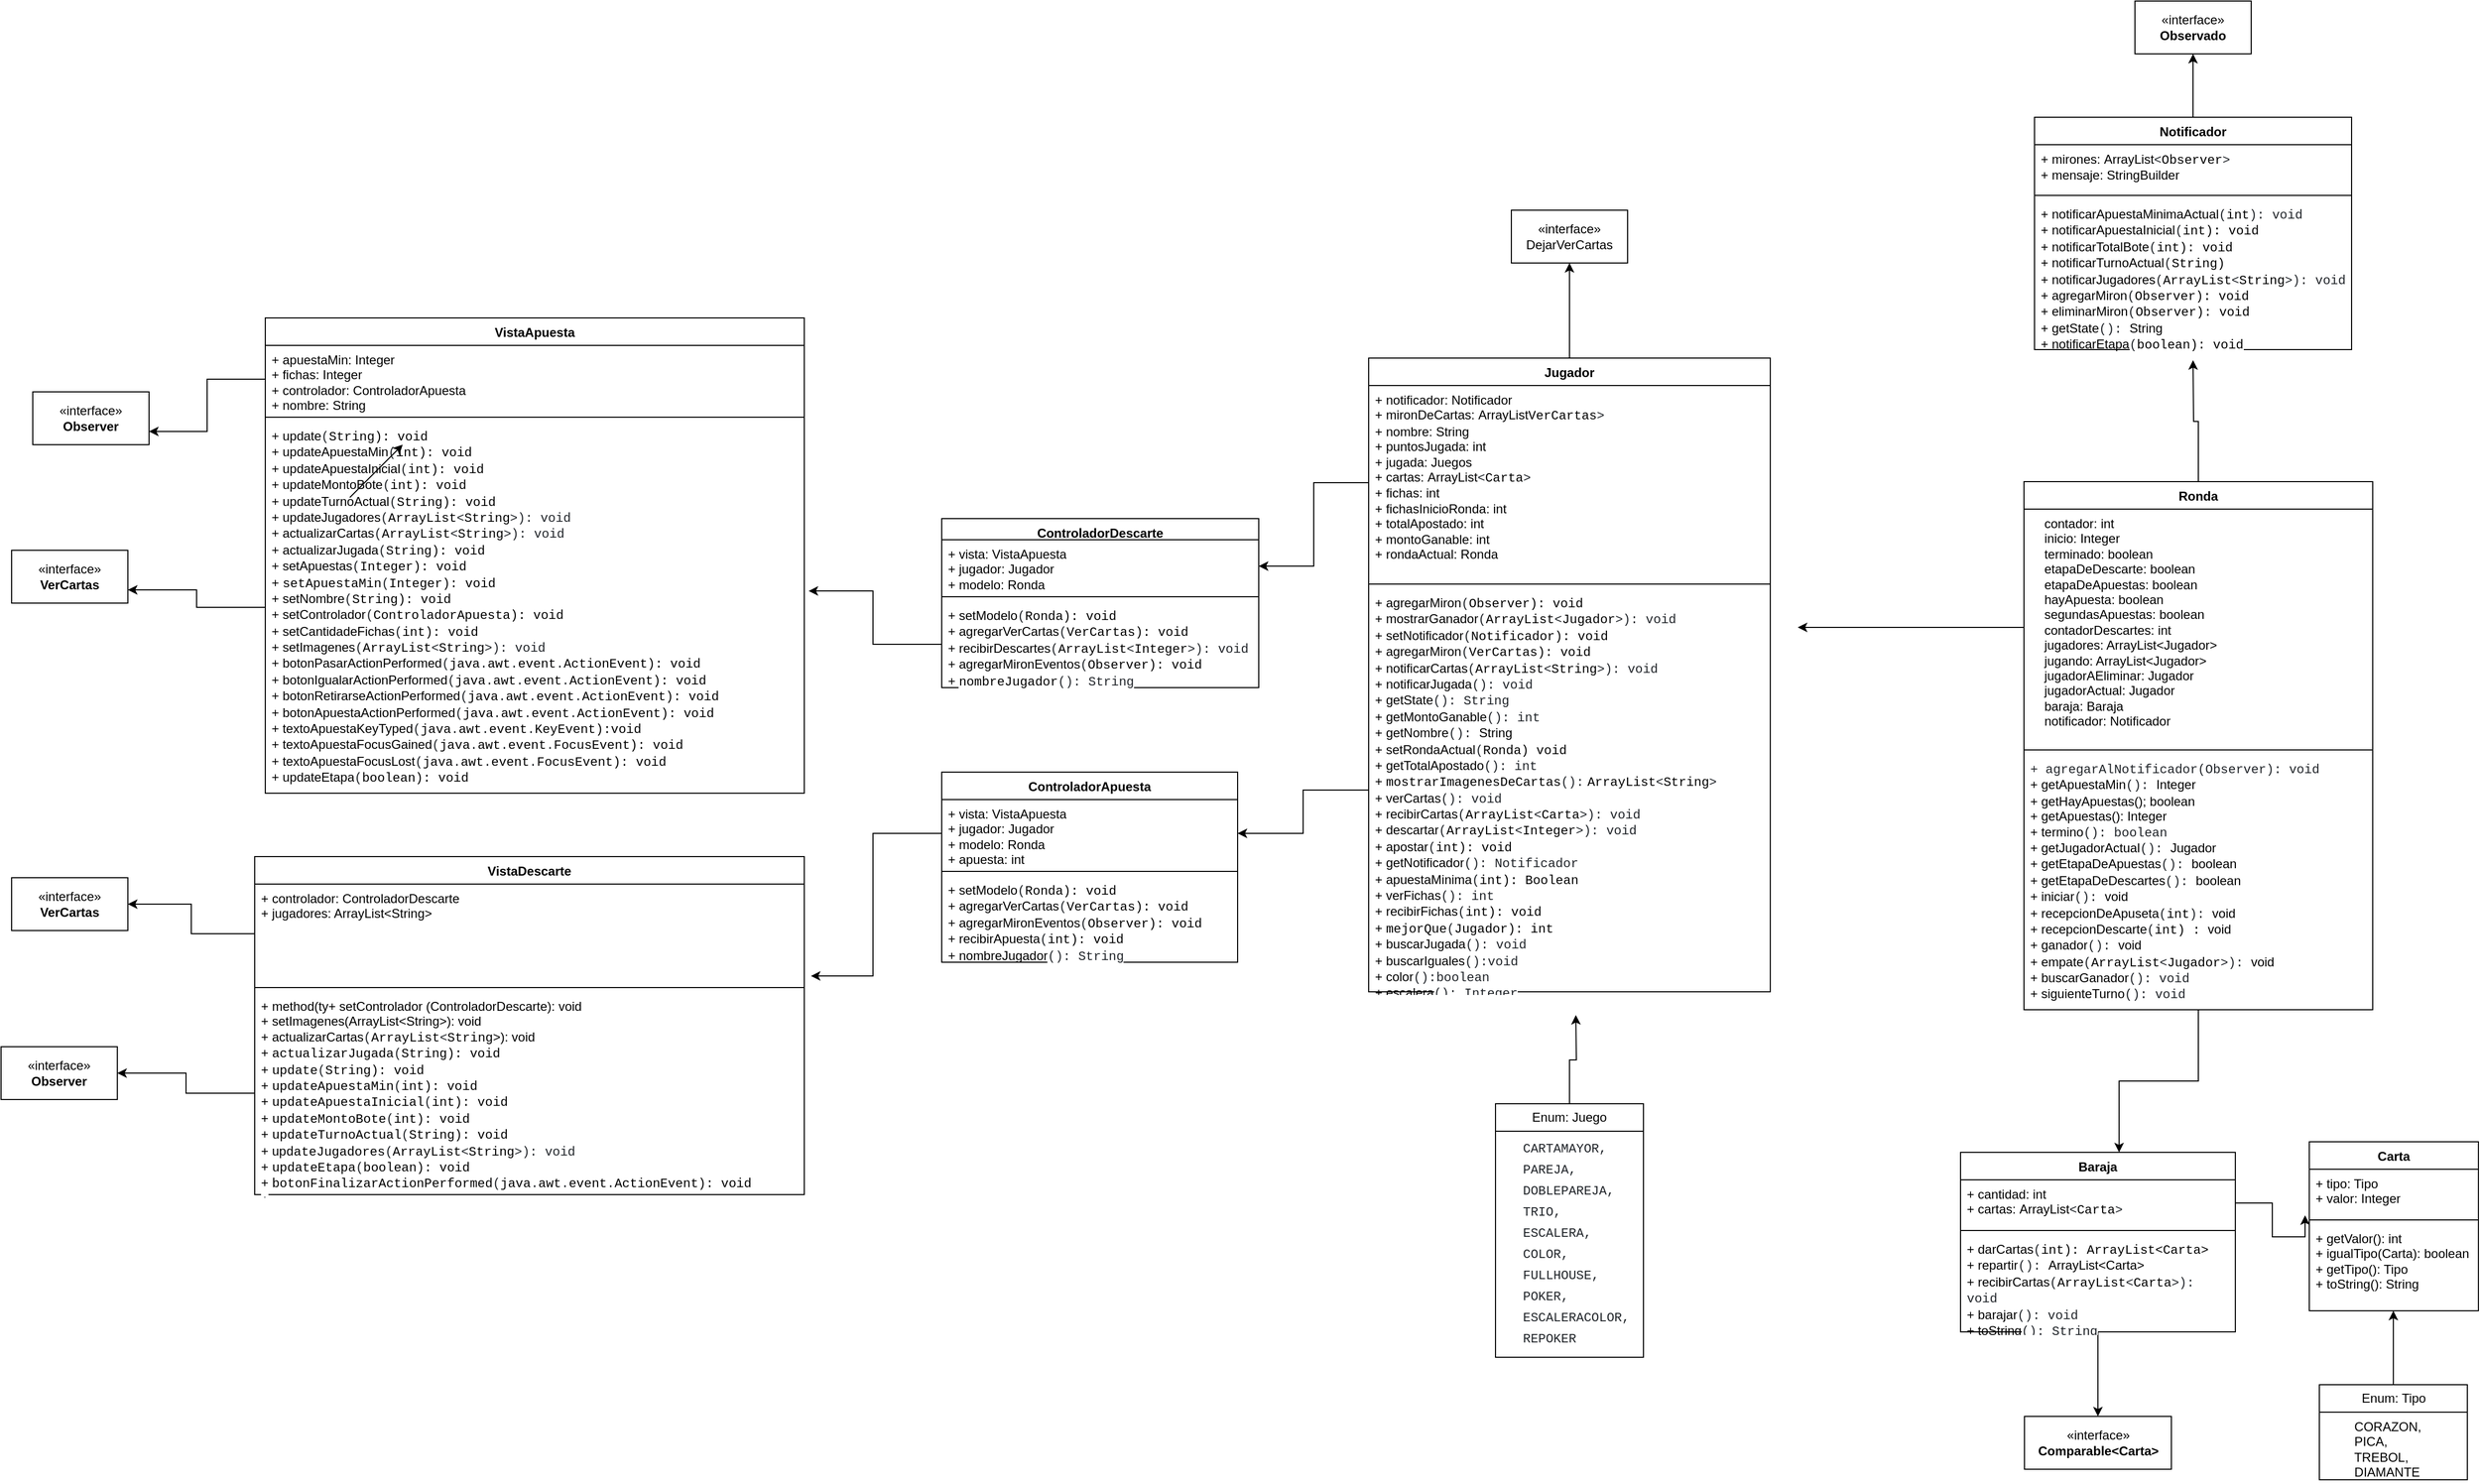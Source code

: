 <mxfile version="22.1.4" type="github">
  <diagram id="C5RBs43oDa-KdzZeNtuy" name="Page-1">
    <mxGraphModel dx="4674" dy="2936" grid="1" gridSize="10" guides="1" tooltips="1" connect="1" arrows="1" fold="1" page="1" pageScale="1" pageWidth="827" pageHeight="1169" math="0" shadow="0">
      <root>
        <mxCell id="WIyWlLk6GJQsqaUBKTNV-0" />
        <mxCell id="WIyWlLk6GJQsqaUBKTNV-1" parent="WIyWlLk6GJQsqaUBKTNV-0" />
        <mxCell id="VlVq8zEwPOwb3AWTw42Q-14" style="edgeStyle=orthogonalEdgeStyle;rounded=0;orthogonalLoop=1;jettySize=auto;html=1;exitX=0.5;exitY=0;exitDx=0;exitDy=0;" edge="1" parent="WIyWlLk6GJQsqaUBKTNV-1" source="jCgJ07AGniD74sEElGV5-0">
          <mxGeometry relative="1" as="geometry">
            <mxPoint x="594" y="-530" as="targetPoint" />
          </mxGeometry>
        </mxCell>
        <mxCell id="jCgJ07AGniD74sEElGV5-0" value="Ronda" style="swimlane;fontStyle=1;align=center;verticalAlign=top;childLayout=stackLayout;horizontal=1;startSize=26;horizontalStack=0;resizeParent=1;resizeParentMax=0;resizeLast=0;collapsible=1;marginBottom=0;whiteSpace=wrap;html=1;" parent="WIyWlLk6GJQsqaUBKTNV-1" vertex="1">
          <mxGeometry x="434" y="-415" width="330" height="500" as="geometry">
            <mxRectangle x="320" y="50" width="80" height="30" as="alternateBounds" />
          </mxGeometry>
        </mxCell>
        <mxCell id="VlVq8zEwPOwb3AWTw42Q-24" style="edgeStyle=orthogonalEdgeStyle;rounded=0;orthogonalLoop=1;jettySize=auto;html=1;" edge="1" parent="jCgJ07AGniD74sEElGV5-0" source="jCgJ07AGniD74sEElGV5-1">
          <mxGeometry relative="1" as="geometry">
            <mxPoint x="-214" y="138" as="targetPoint" />
          </mxGeometry>
        </mxCell>
        <mxCell id="jCgJ07AGniD74sEElGV5-1" value="&lt;div&gt;&lt;span style=&quot;background-color: initial;&quot;&gt;&amp;nbsp; &amp;nbsp; contador: int&lt;/span&gt;&lt;/div&gt;&lt;div&gt;&lt;span style=&quot;background-color: initial;&quot;&gt;&amp;nbsp; &amp;nbsp; inicio: Integer&lt;/span&gt;&lt;/div&gt;&lt;div&gt;&amp;nbsp; &amp;nbsp; terminado: boolean&lt;/div&gt;&lt;div&gt;&amp;nbsp; &amp;nbsp; etapaDeDescarte: boolean&lt;/div&gt;&lt;div&gt;&amp;nbsp; &amp;nbsp; etapaDeApuestas: boolean&lt;/div&gt;&lt;div&gt;&amp;nbsp; &amp;nbsp; hayApuesta: boolean&lt;/div&gt;&lt;div&gt;&lt;span style=&quot;background-color: initial;&quot;&gt;&amp;nbsp; &amp;nbsp; segundasApuestas: boolean&lt;/span&gt;&lt;/div&gt;&lt;div&gt;&amp;nbsp; &amp;nbsp; contadorDescartes: int&lt;/div&gt;&lt;div&gt;&amp;nbsp; &amp;nbsp; jugadores: ArrayList&amp;lt;Jugador&amp;gt;&lt;/div&gt;&lt;div&gt;&amp;nbsp; &amp;nbsp; jugando: ArrayList&amp;lt;Jugador&amp;gt;&lt;/div&gt;&lt;div&gt;&amp;nbsp; &amp;nbsp; jugadorAEliminar: Jugador&lt;/div&gt;&lt;div&gt;&amp;nbsp; &amp;nbsp; jugadorActual: Jugador&lt;/div&gt;&lt;div&gt;&amp;nbsp; &amp;nbsp; baraja: Baraja&lt;/div&gt;&lt;div&gt;&amp;nbsp; &amp;nbsp; notificador: Notificador&lt;/div&gt;" style="text;strokeColor=none;fillColor=none;align=left;verticalAlign=top;spacingLeft=4;spacingRight=4;overflow=hidden;rotatable=0;points=[[0,0.5],[1,0.5]];portConstraint=eastwest;whiteSpace=wrap;html=1;" parent="jCgJ07AGniD74sEElGV5-0" vertex="1">
          <mxGeometry y="26" width="330" height="224" as="geometry" />
        </mxCell>
        <mxCell id="jCgJ07AGniD74sEElGV5-2" value="" style="line;strokeWidth=1;fillColor=none;align=left;verticalAlign=middle;spacingTop=-1;spacingLeft=3;spacingRight=3;rotatable=0;labelPosition=right;points=[];portConstraint=eastwest;strokeColor=inherit;" parent="jCgJ07AGniD74sEElGV5-0" vertex="1">
          <mxGeometry y="250" width="330" height="8" as="geometry" />
        </mxCell>
        <mxCell id="jCgJ07AGniD74sEElGV5-3" value="&lt;span style=&quot;border-color: var(--border-color); color: rgb(31, 35, 40); font-family: ui-monospace, SFMono-Regular, &amp;quot;SF Mono&amp;quot;, Menlo, Consolas, &amp;quot;Liberation Mono&amp;quot;, monospace; background-color: rgb(255, 255, 255);&quot;&gt;+ agregarAlNotificador&lt;span style=&quot;&quot;&gt;(&lt;/span&gt;&lt;span style=&quot;box-sizing: border-box; color: var(--color-prettylights-syntax-storage-modifier-import); display: inline-block;&quot; class=&quot;pl-smi&quot;&gt;Observer&lt;/span&gt;&lt;span style=&quot;&quot;&gt;): void&lt;/span&gt;&lt;br&gt;&lt;/span&gt;+ getApuestaMin&lt;span style=&quot;color: rgb(31, 35, 40); font-family: ui-monospace, SFMono-Regular, &amp;quot;SF Mono&amp;quot;, Menlo, Consolas, &amp;quot;Liberation Mono&amp;quot;, monospace; background-color: rgb(255, 255, 255);&quot;&gt;():&amp;nbsp;&lt;/span&gt;Integer&lt;br&gt;+ getHayApuestas(); boolean&lt;br&gt;+ getApuestas():&amp;nbsp;Integer&lt;br&gt;+&amp;nbsp;termino&lt;span style=&quot;color: rgb(31, 35, 40); font-family: ui-monospace, SFMono-Regular, &amp;quot;SF Mono&amp;quot;, Menlo, Consolas, &amp;quot;Liberation Mono&amp;quot;, monospace; background-color: rgb(255, 255, 255);&quot;&gt;(): boolean&lt;/span&gt;&lt;br&gt;+&amp;nbsp;getJugadorActual&lt;span style=&quot;color: rgb(31, 35, 40); font-family: ui-monospace, SFMono-Regular, &amp;quot;SF Mono&amp;quot;, Menlo, Consolas, &amp;quot;Liberation Mono&amp;quot;, monospace; background-color: rgb(255, 255, 255);&quot;&gt;():&amp;nbsp;&lt;/span&gt;Jugador&lt;br&gt;+&amp;nbsp;getEtapaDeApuestas&lt;span style=&quot;box-sizing: border-box; color: var(--color-prettylights-syntax-entity); display: inline-block; font-family: ui-monospace, SFMono-Regular, &amp;quot;SF Mono&amp;quot;, Menlo, Consolas, &amp;quot;Liberation Mono&amp;quot;, monospace; background-color: rgb(255, 255, 255);&quot; class=&quot;pl-en&quot;&gt;&lt;/span&gt;&lt;span style=&quot;color: rgb(31, 35, 40); font-family: ui-monospace, SFMono-Regular, &amp;quot;SF Mono&amp;quot;, Menlo, Consolas, &amp;quot;Liberation Mono&amp;quot;, monospace; background-color: rgb(255, 255, 255);&quot;&gt;(): &lt;/span&gt;boolean&lt;br&gt;+&amp;nbsp;getEtapaDeDescartes&lt;span style=&quot;color: rgb(31, 35, 40); font-family: ui-monospace, SFMono-Regular, &amp;quot;SF Mono&amp;quot;, Menlo, Consolas, &amp;quot;Liberation Mono&amp;quot;, monospace; background-color: rgb(255, 255, 255);&quot;&gt;(): &lt;/span&gt;boolean&lt;br&gt;+&amp;nbsp;iniciar&lt;span style=&quot;color: rgb(31, 35, 40); font-family: ui-monospace, SFMono-Regular, &amp;quot;SF Mono&amp;quot;, Menlo, Consolas, &amp;quot;Liberation Mono&amp;quot;, monospace; background-color: rgb(255, 255, 255);&quot;&gt;():&amp;nbsp;&lt;/span&gt;void&lt;br&gt;+&amp;nbsp;recepcionDeApuseta&lt;span style=&quot;color: rgb(31, 35, 40); font-family: ui-monospace, SFMono-Regular, &amp;quot;SF Mono&amp;quot;, Menlo, Consolas, &amp;quot;Liberation Mono&amp;quot;, monospace; background-color: rgb(255, 255, 255);&quot;&gt;(&lt;/span&gt;&lt;span style=&quot;box-sizing: border-box; color: var(--color-prettylights-syntax-storage-modifier-import); display: inline-block; font-family: ui-monospace, SFMono-Regular, &amp;quot;SF Mono&amp;quot;, Menlo, Consolas, &amp;quot;Liberation Mono&amp;quot;, monospace; background-color: rgb(255, 255, 255);&quot; class=&quot;pl-smi&quot;&gt;int&lt;/span&gt;&lt;span style=&quot;color: rgb(31, 35, 40); font-family: ui-monospace, SFMono-Regular, &amp;quot;SF Mono&amp;quot;, Menlo, Consolas, &amp;quot;Liberation Mono&amp;quot;, monospace; background-color: rgb(255, 255, 255);&quot;&gt;):&amp;nbsp;&lt;/span&gt;void&lt;br&gt;+&amp;nbsp;recepcionDescarte&lt;span style=&quot;color: rgb(31, 35, 40); font-family: ui-monospace, SFMono-Regular, &amp;quot;SF Mono&amp;quot;, Menlo, Consolas, &amp;quot;Liberation Mono&amp;quot;, monospace; background-color: rgb(255, 255, 255);&quot;&gt;(&lt;/span&gt;&lt;span style=&quot;box-sizing: border-box; color: var(--color-prettylights-syntax-storage-modifier-import); display: inline-block; font-family: ui-monospace, SFMono-Regular, &amp;quot;SF Mono&amp;quot;, Menlo, Consolas, &amp;quot;Liberation Mono&amp;quot;, monospace; background-color: rgb(255, 255, 255);&quot; class=&quot;pl-smi&quot;&gt;int) :&amp;nbsp;&lt;/span&gt;void&lt;br&gt;+&amp;nbsp;ganador&lt;span style=&quot;color: rgb(31, 35, 40); font-family: ui-monospace, SFMono-Regular, &amp;quot;SF Mono&amp;quot;, Menlo, Consolas, &amp;quot;Liberation Mono&amp;quot;, monospace; background-color: rgb(255, 255, 255);&quot;&gt;():&amp;nbsp;&lt;/span&gt;void&lt;br&gt;+&amp;nbsp;empate&lt;span style=&quot;color: rgb(31, 35, 40); font-family: ui-monospace, SFMono-Regular, &amp;quot;SF Mono&amp;quot;, Menlo, Consolas, &amp;quot;Liberation Mono&amp;quot;, monospace; background-color: rgb(255, 255, 255);&quot;&gt;(&lt;/span&gt;&lt;span style=&quot;box-sizing: border-box; color: var(--color-prettylights-syntax-storage-modifier-import); display: inline-block; font-family: ui-monospace, SFMono-Regular, &amp;quot;SF Mono&amp;quot;, Menlo, Consolas, &amp;quot;Liberation Mono&amp;quot;, monospace; background-color: rgb(255, 255, 255);&quot; class=&quot;pl-smi&quot;&gt;ArrayList&lt;/span&gt;&lt;span style=&quot;color: rgb(31, 35, 40); font-family: ui-monospace, SFMono-Regular, &amp;quot;SF Mono&amp;quot;, Menlo, Consolas, &amp;quot;Liberation Mono&amp;quot;, monospace; background-color: rgb(255, 255, 255);&quot;&gt;&amp;lt;&lt;/span&gt;&lt;span style=&quot;box-sizing: border-box; color: var(--color-prettylights-syntax-storage-modifier-import); display: inline-block; font-family: ui-monospace, SFMono-Regular, &amp;quot;SF Mono&amp;quot;, Menlo, Consolas, &amp;quot;Liberation Mono&amp;quot;, monospace; background-color: rgb(255, 255, 255);&quot; class=&quot;pl-smi&quot;&gt;Jugador&lt;/span&gt;&lt;span style=&quot;color: rgb(31, 35, 40); font-family: ui-monospace, SFMono-Regular, &amp;quot;SF Mono&amp;quot;, Menlo, Consolas, &amp;quot;Liberation Mono&amp;quot;, monospace; background-color: rgb(255, 255, 255);&quot;&gt;&amp;gt;):&amp;nbsp;&lt;/span&gt;void&lt;br&gt;+&amp;nbsp;buscarGanador&lt;span style=&quot;color: rgb(31, 35, 40); font-family: ui-monospace, SFMono-Regular, &amp;quot;SF Mono&amp;quot;, Menlo, Consolas, &amp;quot;Liberation Mono&amp;quot;, monospace; background-color: rgb(255, 255, 255);&quot;&gt;(): void&lt;/span&gt;&lt;br&gt;+ siguienteTurno&lt;span style=&quot;color: rgb(31, 35, 40); font-family: ui-monospace, SFMono-Regular, &amp;quot;SF Mono&amp;quot;, Menlo, Consolas, &amp;quot;Liberation Mono&amp;quot;, monospace; background-color: rgb(255, 255, 255);&quot;&gt;(): void&lt;/span&gt;" style="text;strokeColor=none;fillColor=none;align=left;verticalAlign=top;spacingLeft=4;spacingRight=4;overflow=hidden;rotatable=0;points=[[0,0.5],[1,0.5]];portConstraint=eastwest;whiteSpace=wrap;html=1;" parent="jCgJ07AGniD74sEElGV5-0" vertex="1">
          <mxGeometry y="258" width="330" height="242" as="geometry" />
        </mxCell>
        <mxCell id="jCgJ07AGniD74sEElGV5-5" value="«interface»&lt;br&gt;&lt;b&gt;Observado&lt;/b&gt;" style="html=1;whiteSpace=wrap;" parent="WIyWlLk6GJQsqaUBKTNV-1" vertex="1">
          <mxGeometry x="539" y="-870" width="110" height="50" as="geometry" />
        </mxCell>
        <mxCell id="VlVq8zEwPOwb3AWTw42Q-15" style="edgeStyle=orthogonalEdgeStyle;rounded=0;orthogonalLoop=1;jettySize=auto;html=1;exitX=0.5;exitY=0;exitDx=0;exitDy=0;entryX=0.5;entryY=1;entryDx=0;entryDy=0;" edge="1" parent="WIyWlLk6GJQsqaUBKTNV-1" source="jCgJ07AGniD74sEElGV5-6" target="jCgJ07AGniD74sEElGV5-5">
          <mxGeometry relative="1" as="geometry" />
        </mxCell>
        <mxCell id="jCgJ07AGniD74sEElGV5-6" value="Notificador" style="swimlane;fontStyle=1;align=center;verticalAlign=top;childLayout=stackLayout;horizontal=1;startSize=26;horizontalStack=0;resizeParent=1;resizeParentMax=0;resizeLast=0;collapsible=1;marginBottom=0;whiteSpace=wrap;html=1;" parent="WIyWlLk6GJQsqaUBKTNV-1" vertex="1">
          <mxGeometry x="444" y="-760" width="300" height="220" as="geometry" />
        </mxCell>
        <mxCell id="jCgJ07AGniD74sEElGV5-7" value="+&amp;nbsp;mirones:&amp;nbsp;ArrayList&lt;span style=&quot;color: rgb(31, 35, 40); font-family: ui-monospace, SFMono-Regular, &amp;quot;SF Mono&amp;quot;, Menlo, Consolas, &amp;quot;Liberation Mono&amp;quot;, monospace; background-color: rgb(255, 255, 255);&quot;&gt;&amp;lt;&lt;/span&gt;&lt;span style=&quot;box-sizing: border-box; color: var(--color-prettylights-syntax-storage-modifier-import); display: inline-block; font-family: ui-monospace, SFMono-Regular, &amp;quot;SF Mono&amp;quot;, Menlo, Consolas, &amp;quot;Liberation Mono&amp;quot;, monospace; background-color: rgb(255, 255, 255);&quot; class=&quot;pl-smi&quot;&gt;Observer&lt;/span&gt;&lt;span style=&quot;color: rgb(31, 35, 40); font-family: ui-monospace, SFMono-Regular, &amp;quot;SF Mono&amp;quot;, Menlo, Consolas, &amp;quot;Liberation Mono&amp;quot;, monospace; background-color: rgb(255, 255, 255);&quot;&gt;&amp;gt;&lt;/span&gt;&lt;br&gt;+&amp;nbsp;mensaje:&amp;nbsp;StringBuilder&lt;br&gt;" style="text;strokeColor=none;fillColor=none;align=left;verticalAlign=top;spacingLeft=4;spacingRight=4;overflow=hidden;rotatable=0;points=[[0,0.5],[1,0.5]];portConstraint=eastwest;whiteSpace=wrap;html=1;" parent="jCgJ07AGniD74sEElGV5-6" vertex="1">
          <mxGeometry y="26" width="300" height="44" as="geometry" />
        </mxCell>
        <mxCell id="jCgJ07AGniD74sEElGV5-8" value="" style="line;strokeWidth=1;fillColor=none;align=left;verticalAlign=middle;spacingTop=-1;spacingLeft=3;spacingRight=3;rotatable=0;labelPosition=right;points=[];portConstraint=eastwest;strokeColor=inherit;" parent="jCgJ07AGniD74sEElGV5-6" vertex="1">
          <mxGeometry y="70" width="300" height="8" as="geometry" />
        </mxCell>
        <mxCell id="jCgJ07AGniD74sEElGV5-9" value="+&amp;nbsp;notificarApuestaMinimaActual&lt;span style=&quot;color: rgb(31, 35, 40); font-family: ui-monospace, SFMono-Regular, &amp;quot;SF Mono&amp;quot;, Menlo, Consolas, &amp;quot;Liberation Mono&amp;quot;, monospace; background-color: rgb(255, 255, 255);&quot;&gt;(&lt;/span&gt;&lt;span style=&quot;box-sizing: border-box; color: var(--color-prettylights-syntax-storage-modifier-import); display: inline-block; font-family: ui-monospace, SFMono-Regular, &amp;quot;SF Mono&amp;quot;, Menlo, Consolas, &amp;quot;Liberation Mono&amp;quot;, monospace; background-color: rgb(255, 255, 255);&quot; class=&quot;pl-smi&quot;&gt;int&lt;/span&gt;&lt;span style=&quot;color: rgb(31, 35, 40); font-family: ui-monospace, SFMono-Regular, &amp;quot;SF Mono&amp;quot;, Menlo, Consolas, &amp;quot;Liberation Mono&amp;quot;, monospace; background-color: rgb(255, 255, 255);&quot;&gt;): void&lt;/span&gt;&lt;br&gt;+&amp;nbsp;notificarApuestaInicial&lt;span style=&quot;color: rgb(31, 35, 40); font-family: ui-monospace, SFMono-Regular, &amp;quot;SF Mono&amp;quot;, Menlo, Consolas, &amp;quot;Liberation Mono&amp;quot;, monospace; background-color: rgb(255, 255, 255);&quot;&gt;(&lt;/span&gt;&lt;span style=&quot;box-sizing: border-box; color: var(--color-prettylights-syntax-storage-modifier-import); display: inline-block; font-family: ui-monospace, SFMono-Regular, &amp;quot;SF Mono&amp;quot;, Menlo, Consolas, &amp;quot;Liberation Mono&amp;quot;, monospace; background-color: rgb(255, 255, 255);&quot; class=&quot;pl-smi&quot;&gt;int): void&lt;/span&gt;&lt;br&gt;+&amp;nbsp;notificarTotalBote&lt;span style=&quot;color: rgb(31, 35, 40); font-family: ui-monospace, SFMono-Regular, &amp;quot;SF Mono&amp;quot;, Menlo, Consolas, &amp;quot;Liberation Mono&amp;quot;, monospace; background-color: rgb(255, 255, 255);&quot;&gt;(&lt;/span&gt;&lt;span style=&quot;box-sizing: border-box; color: var(--color-prettylights-syntax-storage-modifier-import); display: inline-block; font-family: ui-monospace, SFMono-Regular, &amp;quot;SF Mono&amp;quot;, Menlo, Consolas, &amp;quot;Liberation Mono&amp;quot;, monospace; background-color: rgb(255, 255, 255);&quot; class=&quot;pl-smi&quot;&gt;int): void&lt;/span&gt;&lt;br&gt;+&amp;nbsp;notificarTurnoActual&lt;span style=&quot;color: rgb(31, 35, 40); font-family: ui-monospace, SFMono-Regular, &amp;quot;SF Mono&amp;quot;, Menlo, Consolas, &amp;quot;Liberation Mono&amp;quot;, monospace; background-color: rgb(255, 255, 255);&quot;&gt;(&lt;/span&gt;&lt;span style=&quot;box-sizing: border-box; color: var(--color-prettylights-syntax-storage-modifier-import); display: inline-block; font-family: ui-monospace, SFMono-Regular, &amp;quot;SF Mono&amp;quot;, Menlo, Consolas, &amp;quot;Liberation Mono&amp;quot;, monospace; background-color: rgb(255, 255, 255);&quot; class=&quot;pl-smi&quot;&gt;String)&lt;/span&gt;&lt;br&gt;+ notificarJugadores&lt;span style=&quot;color: rgb(31, 35, 40); font-family: ui-monospace, SFMono-Regular, &amp;quot;SF Mono&amp;quot;, Menlo, Consolas, &amp;quot;Liberation Mono&amp;quot;, monospace; background-color: rgb(255, 255, 255);&quot;&gt;(&lt;/span&gt;&lt;span style=&quot;box-sizing: border-box; color: var(--color-prettylights-syntax-storage-modifier-import); display: inline-block; font-family: ui-monospace, SFMono-Regular, &amp;quot;SF Mono&amp;quot;, Menlo, Consolas, &amp;quot;Liberation Mono&amp;quot;, monospace; background-color: rgb(255, 255, 255);&quot; class=&quot;pl-smi&quot;&gt;ArrayList&lt;/span&gt;&lt;span style=&quot;color: rgb(31, 35, 40); font-family: ui-monospace, SFMono-Regular, &amp;quot;SF Mono&amp;quot;, Menlo, Consolas, &amp;quot;Liberation Mono&amp;quot;, monospace; background-color: rgb(255, 255, 255);&quot;&gt;&amp;lt;&lt;/span&gt;&lt;span style=&quot;box-sizing: border-box; color: var(--color-prettylights-syntax-storage-modifier-import); display: inline-block; font-family: ui-monospace, SFMono-Regular, &amp;quot;SF Mono&amp;quot;, Menlo, Consolas, &amp;quot;Liberation Mono&amp;quot;, monospace; background-color: rgb(255, 255, 255);&quot; class=&quot;pl-smi&quot;&gt;String&lt;/span&gt;&lt;span style=&quot;color: rgb(31, 35, 40); font-family: ui-monospace, SFMono-Regular, &amp;quot;SF Mono&amp;quot;, Menlo, Consolas, &amp;quot;Liberation Mono&amp;quot;, monospace; background-color: rgb(255, 255, 255);&quot;&gt;&amp;gt;): void&lt;/span&gt;&lt;br&gt;+&amp;nbsp;agregarMiron&lt;span style=&quot;color: rgb(31, 35, 40); font-family: ui-monospace, SFMono-Regular, &amp;quot;SF Mono&amp;quot;, Menlo, Consolas, &amp;quot;Liberation Mono&amp;quot;, monospace; background-color: rgb(255, 255, 255);&quot;&gt;(&lt;/span&gt;&lt;span style=&quot;box-sizing: border-box; color: var(--color-prettylights-syntax-storage-modifier-import); display: inline-block; font-family: ui-monospace, SFMono-Regular, &amp;quot;SF Mono&amp;quot;, Menlo, Consolas, &amp;quot;Liberation Mono&amp;quot;, monospace; background-color: rgb(255, 255, 255);&quot; class=&quot;pl-smi&quot;&gt;Observer): void&lt;/span&gt;&lt;br&gt;+ eliminarMiron&lt;span style=&quot;color: rgb(31, 35, 40); font-family: ui-monospace, SFMono-Regular, &amp;quot;SF Mono&amp;quot;, Menlo, Consolas, &amp;quot;Liberation Mono&amp;quot;, monospace; background-color: rgb(255, 255, 255);&quot;&gt;(&lt;/span&gt;&lt;span style=&quot;box-sizing: border-box; color: var(--color-prettylights-syntax-storage-modifier-import); display: inline-block; font-family: ui-monospace, SFMono-Regular, &amp;quot;SF Mono&amp;quot;, Menlo, Consolas, &amp;quot;Liberation Mono&amp;quot;, monospace; background-color: rgb(255, 255, 255);&quot; class=&quot;pl-smi&quot;&gt;Observer): void&lt;/span&gt;&lt;br&gt;+ getState&lt;span style=&quot;color: rgb(31, 35, 40); font-family: ui-monospace, SFMono-Regular, &amp;quot;SF Mono&amp;quot;, Menlo, Consolas, &amp;quot;Liberation Mono&amp;quot;, monospace; background-color: rgb(255, 255, 255);&quot;&gt;():&amp;nbsp;&lt;/span&gt;String&lt;br&gt;+&amp;nbsp;notificarEtapa&lt;span style=&quot;color: rgb(31, 35, 40); font-family: ui-monospace, SFMono-Regular, &amp;quot;SF Mono&amp;quot;, Menlo, Consolas, &amp;quot;Liberation Mono&amp;quot;, monospace; background-color: rgb(255, 255, 255);&quot;&gt;(&lt;/span&gt;&lt;span style=&quot;box-sizing: border-box; color: var(--color-prettylights-syntax-storage-modifier-import); display: inline-block; font-family: ui-monospace, SFMono-Regular, &amp;quot;SF Mono&amp;quot;, Menlo, Consolas, &amp;quot;Liberation Mono&amp;quot;, monospace; background-color: rgb(255, 255, 255);&quot; class=&quot;pl-smi&quot;&gt;boolean): void&lt;br&gt;&lt;/span&gt;" style="text;strokeColor=none;fillColor=none;align=left;verticalAlign=top;spacingLeft=4;spacingRight=4;overflow=hidden;rotatable=0;points=[[0,0.5],[1,0.5]];portConstraint=eastwest;whiteSpace=wrap;html=1;" parent="jCgJ07AGniD74sEElGV5-6" vertex="1">
          <mxGeometry y="78" width="300" height="142" as="geometry" />
        </mxCell>
        <mxCell id="VlVq8zEwPOwb3AWTw42Q-18" style="edgeStyle=orthogonalEdgeStyle;rounded=0;orthogonalLoop=1;jettySize=auto;html=1;exitX=0.5;exitY=0;exitDx=0;exitDy=0;entryX=0.5;entryY=1;entryDx=0;entryDy=0;" edge="1" parent="WIyWlLk6GJQsqaUBKTNV-1" source="jCgJ07AGniD74sEElGV5-10" target="jCgJ07AGniD74sEElGV5-15">
          <mxGeometry relative="1" as="geometry" />
        </mxCell>
        <mxCell id="jCgJ07AGniD74sEElGV5-10" value="Jugador" style="swimlane;fontStyle=1;align=center;verticalAlign=top;childLayout=stackLayout;horizontal=1;startSize=26;horizontalStack=0;resizeParent=1;resizeParentMax=0;resizeLast=0;collapsible=1;marginBottom=0;whiteSpace=wrap;html=1;" parent="WIyWlLk6GJQsqaUBKTNV-1" vertex="1">
          <mxGeometry x="-186" y="-532" width="380" height="600" as="geometry" />
        </mxCell>
        <mxCell id="jCgJ07AGniD74sEElGV5-11" value="+ notificador: Notificador&lt;br&gt;+&amp;nbsp;mironDeCartas:&amp;nbsp;ArrayList&lt;span style=&quot;box-sizing: border-box; color: var(--color-prettylights-syntax-storage-modifier-import); display: inline-block; font-family: ui-monospace, SFMono-Regular, &amp;quot;SF Mono&amp;quot;, Menlo, Consolas, &amp;quot;Liberation Mono&amp;quot;, monospace; background-color: rgb(255, 255, 255);&quot; class=&quot;pl-smi&quot;&gt;VerCartas&lt;/span&gt;&lt;span style=&quot;color: rgb(31, 35, 40); font-family: ui-monospace, SFMono-Regular, &amp;quot;SF Mono&amp;quot;, Menlo, Consolas, &amp;quot;Liberation Mono&amp;quot;, monospace; background-color: rgb(255, 255, 255);&quot;&gt;&amp;gt;&lt;/span&gt;&lt;br&gt;+&amp;nbsp;nombre:&amp;nbsp;String&lt;br&gt;+&amp;nbsp;puntosJugada:&amp;nbsp;int&lt;br&gt;+&amp;nbsp;jugada:&amp;nbsp;Juegos&lt;br&gt;+&amp;nbsp;cartas:&amp;nbsp;ArrayList&lt;span style=&quot;color: rgb(31, 35, 40); font-family: ui-monospace, SFMono-Regular, &amp;quot;SF Mono&amp;quot;, Menlo, Consolas, &amp;quot;Liberation Mono&amp;quot;, monospace; background-color: rgb(255, 255, 255);&quot;&gt;&amp;lt;&lt;/span&gt;&lt;span style=&quot;box-sizing: border-box; color: var(--color-prettylights-syntax-storage-modifier-import); display: inline-block; font-family: ui-monospace, SFMono-Regular, &amp;quot;SF Mono&amp;quot;, Menlo, Consolas, &amp;quot;Liberation Mono&amp;quot;, monospace; background-color: rgb(255, 255, 255);&quot; class=&quot;pl-smi&quot;&gt;Carta&lt;/span&gt;&lt;span style=&quot;color: rgb(31, 35, 40); font-family: ui-monospace, SFMono-Regular, &amp;quot;SF Mono&amp;quot;, Menlo, Consolas, &amp;quot;Liberation Mono&amp;quot;, monospace; background-color: rgb(255, 255, 255);&quot;&gt;&amp;gt;&lt;/span&gt;&lt;br&gt;+&amp;nbsp;fichas: int&lt;br&gt;+&amp;nbsp;fichasInicioRonda: int&lt;br&gt;+&amp;nbsp;totalApostado: int&amp;nbsp;&lt;br&gt;+&amp;nbsp;montoGanable: int&lt;br&gt;+&amp;nbsp;rondaActual:&amp;nbsp;Ronda" style="text;strokeColor=none;fillColor=none;align=left;verticalAlign=top;spacingLeft=4;spacingRight=4;overflow=hidden;rotatable=0;points=[[0,0.5],[1,0.5]];portConstraint=eastwest;whiteSpace=wrap;html=1;" parent="jCgJ07AGniD74sEElGV5-10" vertex="1">
          <mxGeometry y="26" width="380" height="184" as="geometry" />
        </mxCell>
        <mxCell id="jCgJ07AGniD74sEElGV5-12" value="" style="line;strokeWidth=1;fillColor=none;align=left;verticalAlign=middle;spacingTop=-1;spacingLeft=3;spacingRight=3;rotatable=0;labelPosition=right;points=[];portConstraint=eastwest;strokeColor=inherit;" parent="jCgJ07AGniD74sEElGV5-10" vertex="1">
          <mxGeometry y="210" width="380" height="8" as="geometry" />
        </mxCell>
        <mxCell id="jCgJ07AGniD74sEElGV5-13" value="+&amp;nbsp;agregarMiron&lt;span style=&quot;color: rgb(31, 35, 40); font-family: ui-monospace, SFMono-Regular, &amp;quot;SF Mono&amp;quot;, Menlo, Consolas, &amp;quot;Liberation Mono&amp;quot;, monospace; background-color: rgb(255, 255, 255);&quot;&gt;(&lt;/span&gt;&lt;span style=&quot;box-sizing: border-box; color: var(--color-prettylights-syntax-storage-modifier-import); display: inline-block; font-family: ui-monospace, SFMono-Regular, &amp;quot;SF Mono&amp;quot;, Menlo, Consolas, &amp;quot;Liberation Mono&amp;quot;, monospace; background-color: rgb(255, 255, 255);&quot; class=&quot;pl-smi&quot;&gt;Observer): void&lt;/span&gt;&lt;br&gt;+&amp;nbsp;mostrarGanador&lt;span style=&quot;color: rgb(31, 35, 40); font-family: ui-monospace, SFMono-Regular, &amp;quot;SF Mono&amp;quot;, Menlo, Consolas, &amp;quot;Liberation Mono&amp;quot;, monospace; background-color: rgb(255, 255, 255);&quot;&gt;(&lt;/span&gt;&lt;span style=&quot;box-sizing: border-box; color: var(--color-prettylights-syntax-storage-modifier-import); display: inline-block; font-family: ui-monospace, SFMono-Regular, &amp;quot;SF Mono&amp;quot;, Menlo, Consolas, &amp;quot;Liberation Mono&amp;quot;, monospace; background-color: rgb(255, 255, 255);&quot; class=&quot;pl-smi&quot;&gt;ArrayList&lt;/span&gt;&lt;span style=&quot;color: rgb(31, 35, 40); font-family: ui-monospace, SFMono-Regular, &amp;quot;SF Mono&amp;quot;, Menlo, Consolas, &amp;quot;Liberation Mono&amp;quot;, monospace; background-color: rgb(255, 255, 255);&quot;&gt;&amp;lt;&lt;/span&gt;&lt;span style=&quot;box-sizing: border-box; color: var(--color-prettylights-syntax-storage-modifier-import); display: inline-block; font-family: ui-monospace, SFMono-Regular, &amp;quot;SF Mono&amp;quot;, Menlo, Consolas, &amp;quot;Liberation Mono&amp;quot;, monospace; background-color: rgb(255, 255, 255);&quot; class=&quot;pl-smi&quot;&gt;Jugador&lt;/span&gt;&lt;span style=&quot;color: rgb(31, 35, 40); font-family: ui-monospace, SFMono-Regular, &amp;quot;SF Mono&amp;quot;, Menlo, Consolas, &amp;quot;Liberation Mono&amp;quot;, monospace; background-color: rgb(255, 255, 255);&quot;&gt;&amp;gt;): void&lt;/span&gt;&lt;br&gt;+&amp;nbsp;setNotificador&lt;span style=&quot;color: rgb(31, 35, 40); font-family: ui-monospace, SFMono-Regular, &amp;quot;SF Mono&amp;quot;, Menlo, Consolas, &amp;quot;Liberation Mono&amp;quot;, monospace; background-color: rgb(255, 255, 255);&quot;&gt;(&lt;/span&gt;&lt;span style=&quot;box-sizing: border-box; color: var(--color-prettylights-syntax-storage-modifier-import); display: inline-block; font-family: ui-monospace, SFMono-Regular, &amp;quot;SF Mono&amp;quot;, Menlo, Consolas, &amp;quot;Liberation Mono&amp;quot;, monospace; background-color: rgb(255, 255, 255);&quot; class=&quot;pl-smi&quot;&gt;Notificador): void&lt;/span&gt;&lt;br&gt;+&amp;nbsp;agregarMiron&lt;span style=&quot;color: rgb(31, 35, 40); font-family: ui-monospace, SFMono-Regular, &amp;quot;SF Mono&amp;quot;, Menlo, Consolas, &amp;quot;Liberation Mono&amp;quot;, monospace; background-color: rgb(255, 255, 255);&quot;&gt;(&lt;/span&gt;&lt;span style=&quot;box-sizing: border-box; color: var(--color-prettylights-syntax-storage-modifier-import); display: inline-block; font-family: ui-monospace, SFMono-Regular, &amp;quot;SF Mono&amp;quot;, Menlo, Consolas, &amp;quot;Liberation Mono&amp;quot;, monospace; background-color: rgb(255, 255, 255);&quot; class=&quot;pl-smi&quot;&gt;VerCartas): void&lt;/span&gt;&lt;br&gt;+&amp;nbsp;notificarCartas&lt;span style=&quot;color: rgb(31, 35, 40); font-family: ui-monospace, SFMono-Regular, &amp;quot;SF Mono&amp;quot;, Menlo, Consolas, &amp;quot;Liberation Mono&amp;quot;, monospace; background-color: rgb(255, 255, 255);&quot;&gt;(&lt;/span&gt;&lt;span style=&quot;box-sizing: border-box; color: var(--color-prettylights-syntax-storage-modifier-import); display: inline-block; font-family: ui-monospace, SFMono-Regular, &amp;quot;SF Mono&amp;quot;, Menlo, Consolas, &amp;quot;Liberation Mono&amp;quot;, monospace; background-color: rgb(255, 255, 255);&quot; class=&quot;pl-smi&quot;&gt;ArrayList&lt;/span&gt;&lt;span style=&quot;color: rgb(31, 35, 40); font-family: ui-monospace, SFMono-Regular, &amp;quot;SF Mono&amp;quot;, Menlo, Consolas, &amp;quot;Liberation Mono&amp;quot;, monospace; background-color: rgb(255, 255, 255);&quot;&gt;&amp;lt;&lt;/span&gt;&lt;span style=&quot;box-sizing: border-box; color: var(--color-prettylights-syntax-storage-modifier-import); display: inline-block; font-family: ui-monospace, SFMono-Regular, &amp;quot;SF Mono&amp;quot;, Menlo, Consolas, &amp;quot;Liberation Mono&amp;quot;, monospace; background-color: rgb(255, 255, 255);&quot; class=&quot;pl-smi&quot;&gt;String&lt;/span&gt;&lt;span style=&quot;color: rgb(31, 35, 40); font-family: ui-monospace, SFMono-Regular, &amp;quot;SF Mono&amp;quot;, Menlo, Consolas, &amp;quot;Liberation Mono&amp;quot;, monospace; background-color: rgb(255, 255, 255);&quot;&gt;&amp;gt;): void&lt;/span&gt;&lt;br&gt;+&amp;nbsp;notificarJugada&lt;span style=&quot;color: rgb(31, 35, 40); font-family: ui-monospace, SFMono-Regular, &amp;quot;SF Mono&amp;quot;, Menlo, Consolas, &amp;quot;Liberation Mono&amp;quot;, monospace; background-color: rgb(255, 255, 255);&quot;&gt;(): void&lt;/span&gt;&lt;br&gt;+&amp;nbsp;getState&lt;span style=&quot;color: rgb(31, 35, 40); font-family: ui-monospace, SFMono-Regular, &amp;quot;SF Mono&amp;quot;, Menlo, Consolas, &amp;quot;Liberation Mono&amp;quot;, monospace; background-color: rgb(255, 255, 255);&quot;&gt;(): String&lt;/span&gt;&lt;br&gt;+&amp;nbsp;getMontoGanable&lt;span style=&quot;color: rgb(31, 35, 40); font-family: ui-monospace, SFMono-Regular, &amp;quot;SF Mono&amp;quot;, Menlo, Consolas, &amp;quot;Liberation Mono&amp;quot;, monospace; background-color: rgb(255, 255, 255);&quot;&gt;(): int&lt;/span&gt;&lt;br&gt;+&amp;nbsp;getNombre&lt;span style=&quot;color: rgb(31, 35, 40); font-family: ui-monospace, SFMono-Regular, &amp;quot;SF Mono&amp;quot;, Menlo, Consolas, &amp;quot;Liberation Mono&amp;quot;, monospace; background-color: rgb(255, 255, 255);&quot;&gt;():&amp;nbsp;&lt;/span&gt;String&lt;br&gt;+&amp;nbsp;setRondaActual&lt;span style=&quot;color: rgb(31, 35, 40); font-family: ui-monospace, SFMono-Regular, &amp;quot;SF Mono&amp;quot;, Menlo, Consolas, &amp;quot;Liberation Mono&amp;quot;, monospace; background-color: rgb(255, 255, 255);&quot;&gt;(&lt;/span&gt;&lt;span style=&quot;box-sizing: border-box; color: var(--color-prettylights-syntax-storage-modifier-import); display: inline-block; font-family: ui-monospace, SFMono-Regular, &amp;quot;SF Mono&amp;quot;, Menlo, Consolas, &amp;quot;Liberation Mono&amp;quot;, monospace; background-color: rgb(255, 255, 255);&quot; class=&quot;pl-smi&quot;&gt;Ronda) void&lt;/span&gt;&lt;br&gt;+&amp;nbsp;getTotalApostado&lt;span style=&quot;color: rgb(31, 35, 40); font-family: ui-monospace, SFMono-Regular, &amp;quot;SF Mono&amp;quot;, Menlo, Consolas, &amp;quot;Liberation Mono&amp;quot;, monospace; background-color: rgb(255, 255, 255);&quot;&gt;(): int&lt;/span&gt;&lt;br&gt;+ &lt;span style=&quot;box-sizing: border-box; color: var(--color-prettylights-syntax-entity); display: inline-block; font-family: ui-monospace, SFMono-Regular, &amp;quot;SF Mono&amp;quot;, Menlo, Consolas, &amp;quot;Liberation Mono&amp;quot;, monospace; background-color: rgb(255, 255, 255);&quot; class=&quot;pl-en&quot;&gt;mostrarImagenesDeCartas&lt;/span&gt;&lt;span style=&quot;color: rgb(31, 35, 40); font-family: ui-monospace, SFMono-Regular, &amp;quot;SF Mono&amp;quot;, Menlo, Consolas, &amp;quot;Liberation Mono&amp;quot;, monospace; background-color: rgb(255, 255, 255);&quot;&gt;():&lt;/span&gt; &lt;span style=&quot;box-sizing: border-box; color: var(--color-prettylights-syntax-storage-modifier-import); display: inline-block; font-family: ui-monospace, SFMono-Regular, &amp;quot;SF Mono&amp;quot;, Menlo, Consolas, &amp;quot;Liberation Mono&amp;quot;, monospace; background-color: rgb(255, 255, 255);&quot; class=&quot;pl-smi&quot;&gt;ArrayList&lt;/span&gt;&lt;span style=&quot;color: rgb(31, 35, 40); font-family: ui-monospace, SFMono-Regular, &amp;quot;SF Mono&amp;quot;, Menlo, Consolas, &amp;quot;Liberation Mono&amp;quot;, monospace; background-color: rgb(255, 255, 255);&quot;&gt;&amp;lt;&lt;/span&gt;&lt;span style=&quot;box-sizing: border-box; color: var(--color-prettylights-syntax-storage-modifier-import); display: inline-block; font-family: ui-monospace, SFMono-Regular, &amp;quot;SF Mono&amp;quot;, Menlo, Consolas, &amp;quot;Liberation Mono&amp;quot;, monospace; background-color: rgb(255, 255, 255);&quot; class=&quot;pl-smi&quot;&gt;String&lt;/span&gt;&lt;span style=&quot;color: rgb(31, 35, 40); font-family: ui-monospace, SFMono-Regular, &amp;quot;SF Mono&amp;quot;, Menlo, Consolas, &amp;quot;Liberation Mono&amp;quot;, monospace; background-color: rgb(255, 255, 255);&quot;&gt;&amp;gt;&lt;/span&gt;&lt;br&gt;+&amp;nbsp;verCartas&lt;span style=&quot;color: rgb(31, 35, 40); font-family: ui-monospace, SFMono-Regular, &amp;quot;SF Mono&amp;quot;, Menlo, Consolas, &amp;quot;Liberation Mono&amp;quot;, monospace; background-color: rgb(255, 255, 255);&quot;&gt;(): void&lt;br&gt;&lt;/span&gt;+&amp;nbsp;recibirCartas&lt;span style=&quot;color: rgb(31, 35, 40); font-family: ui-monospace, SFMono-Regular, &amp;quot;SF Mono&amp;quot;, Menlo, Consolas, &amp;quot;Liberation Mono&amp;quot;, monospace; background-color: rgb(255, 255, 255);&quot;&gt;(&lt;/span&gt;&lt;span style=&quot;box-sizing: border-box; color: var(--color-prettylights-syntax-storage-modifier-import); display: inline-block; font-family: ui-monospace, SFMono-Regular, &amp;quot;SF Mono&amp;quot;, Menlo, Consolas, &amp;quot;Liberation Mono&amp;quot;, monospace; background-color: rgb(255, 255, 255);&quot; class=&quot;pl-smi&quot;&gt;ArrayList&lt;/span&gt;&lt;span style=&quot;color: rgb(31, 35, 40); font-family: ui-monospace, SFMono-Regular, &amp;quot;SF Mono&amp;quot;, Menlo, Consolas, &amp;quot;Liberation Mono&amp;quot;, monospace; background-color: rgb(255, 255, 255);&quot;&gt;&amp;lt;&lt;/span&gt;&lt;span style=&quot;box-sizing: border-box; color: var(--color-prettylights-syntax-storage-modifier-import); display: inline-block; font-family: ui-monospace, SFMono-Regular, &amp;quot;SF Mono&amp;quot;, Menlo, Consolas, &amp;quot;Liberation Mono&amp;quot;, monospace; background-color: rgb(255, 255, 255);&quot; class=&quot;pl-smi&quot;&gt;Carta&lt;/span&gt;&lt;span style=&quot;color: rgb(31, 35, 40); font-family: ui-monospace, SFMono-Regular, &amp;quot;SF Mono&amp;quot;, Menlo, Consolas, &amp;quot;Liberation Mono&amp;quot;, monospace; background-color: rgb(255, 255, 255);&quot;&gt;&amp;gt;): void&lt;/span&gt;&lt;br&gt;+&amp;nbsp;descartar&lt;span style=&quot;color: rgb(31, 35, 40); font-family: ui-monospace, SFMono-Regular, &amp;quot;SF Mono&amp;quot;, Menlo, Consolas, &amp;quot;Liberation Mono&amp;quot;, monospace; background-color: rgb(255, 255, 255);&quot;&gt;(&lt;/span&gt;&lt;span style=&quot;box-sizing: border-box; color: var(--color-prettylights-syntax-storage-modifier-import); display: inline-block; font-family: ui-monospace, SFMono-Regular, &amp;quot;SF Mono&amp;quot;, Menlo, Consolas, &amp;quot;Liberation Mono&amp;quot;, monospace; background-color: rgb(255, 255, 255);&quot; class=&quot;pl-smi&quot;&gt;ArrayList&lt;/span&gt;&lt;span style=&quot;color: rgb(31, 35, 40); font-family: ui-monospace, SFMono-Regular, &amp;quot;SF Mono&amp;quot;, Menlo, Consolas, &amp;quot;Liberation Mono&amp;quot;, monospace; background-color: rgb(255, 255, 255);&quot;&gt;&amp;lt;&lt;/span&gt;&lt;span style=&quot;box-sizing: border-box; color: var(--color-prettylights-syntax-storage-modifier-import); display: inline-block; font-family: ui-monospace, SFMono-Regular, &amp;quot;SF Mono&amp;quot;, Menlo, Consolas, &amp;quot;Liberation Mono&amp;quot;, monospace; background-color: rgb(255, 255, 255);&quot; class=&quot;pl-smi&quot;&gt;Integer&lt;/span&gt;&lt;span style=&quot;color: rgb(31, 35, 40); font-family: ui-monospace, SFMono-Regular, &amp;quot;SF Mono&amp;quot;, Menlo, Consolas, &amp;quot;Liberation Mono&amp;quot;, monospace; background-color: rgb(255, 255, 255);&quot;&gt;&amp;gt;): void&lt;/span&gt;&lt;br&gt;+&amp;nbsp;apostar&lt;span style=&quot;color: rgb(31, 35, 40); font-family: ui-monospace, SFMono-Regular, &amp;quot;SF Mono&amp;quot;, Menlo, Consolas, &amp;quot;Liberation Mono&amp;quot;, monospace; background-color: rgb(255, 255, 255);&quot;&gt;(&lt;/span&gt;&lt;span style=&quot;box-sizing: border-box; color: var(--color-prettylights-syntax-storage-modifier-import); display: inline-block; font-family: ui-monospace, SFMono-Regular, &amp;quot;SF Mono&amp;quot;, Menlo, Consolas, &amp;quot;Liberation Mono&amp;quot;, monospace; background-color: rgb(255, 255, 255);&quot; class=&quot;pl-smi&quot;&gt;int): void&lt;/span&gt;&lt;br&gt;+&amp;nbsp;getNotificador&lt;span style=&quot;color: rgb(31, 35, 40); font-family: ui-monospace, SFMono-Regular, &amp;quot;SF Mono&amp;quot;, Menlo, Consolas, &amp;quot;Liberation Mono&amp;quot;, monospace; background-color: rgb(255, 255, 255);&quot;&gt;(): Notificador&lt;/span&gt;&lt;br&gt;+&amp;nbsp;apuestaMinima&lt;span style=&quot;color: rgb(31, 35, 40); font-family: ui-monospace, SFMono-Regular, &amp;quot;SF Mono&amp;quot;, Menlo, Consolas, &amp;quot;Liberation Mono&amp;quot;, monospace; background-color: rgb(255, 255, 255);&quot;&gt;(&lt;/span&gt;&lt;span style=&quot;box-sizing: border-box; color: var(--color-prettylights-syntax-storage-modifier-import); display: inline-block; font-family: ui-monospace, SFMono-Regular, &amp;quot;SF Mono&amp;quot;, Menlo, Consolas, &amp;quot;Liberation Mono&amp;quot;, monospace; background-color: rgb(255, 255, 255);&quot; class=&quot;pl-smi&quot;&gt;int): Boolean&lt;/span&gt;&lt;br&gt;+&amp;nbsp;verFichas&lt;span style=&quot;color: rgb(31, 35, 40); font-family: ui-monospace, SFMono-Regular, &amp;quot;SF Mono&amp;quot;, Menlo, Consolas, &amp;quot;Liberation Mono&amp;quot;, monospace; background-color: rgb(255, 255, 255);&quot;&gt;(): int&lt;/span&gt;&lt;br&gt;+ recibirFichas&lt;span style=&quot;color: rgb(31, 35, 40); font-family: ui-monospace, SFMono-Regular, &amp;quot;SF Mono&amp;quot;, Menlo, Consolas, &amp;quot;Liberation Mono&amp;quot;, monospace; background-color: rgb(255, 255, 255);&quot;&gt;(&lt;/span&gt;&lt;span style=&quot;box-sizing: border-box; color: var(--color-prettylights-syntax-storage-modifier-import); display: inline-block; font-family: ui-monospace, SFMono-Regular, &amp;quot;SF Mono&amp;quot;, Menlo, Consolas, &amp;quot;Liberation Mono&amp;quot;, monospace; background-color: rgb(255, 255, 255);&quot; class=&quot;pl-smi&quot;&gt;int): void&lt;/span&gt;&lt;br&gt;+ &lt;span style=&quot;box-sizing: border-box; color: var(--color-prettylights-syntax-entity); display: inline-block; font-family: ui-monospace, SFMono-Regular, &amp;quot;SF Mono&amp;quot;, Menlo, Consolas, &amp;quot;Liberation Mono&amp;quot;, monospace; background-color: rgb(255, 255, 255);&quot; class=&quot;pl-en&quot;&gt;mejorQue&lt;/span&gt;&lt;span style=&quot;color: rgb(31, 35, 40); font-family: ui-monospace, SFMono-Regular, &amp;quot;SF Mono&amp;quot;, Menlo, Consolas, &amp;quot;Liberation Mono&amp;quot;, monospace; background-color: rgb(255, 255, 255);&quot;&gt;(&lt;/span&gt;&lt;span style=&quot;box-sizing: border-box; color: var(--color-prettylights-syntax-storage-modifier-import); display: inline-block; font-family: ui-monospace, SFMono-Regular, &amp;quot;SF Mono&amp;quot;, Menlo, Consolas, &amp;quot;Liberation Mono&amp;quot;, monospace; background-color: rgb(255, 255, 255);&quot; class=&quot;pl-smi&quot;&gt;Jugador): int&lt;/span&gt;&lt;br&gt;+&amp;nbsp;buscarJugada&lt;span style=&quot;color: rgb(31, 35, 40); font-family: ui-monospace, SFMono-Regular, &amp;quot;SF Mono&amp;quot;, Menlo, Consolas, &amp;quot;Liberation Mono&amp;quot;, monospace; background-color: rgb(255, 255, 255);&quot;&gt;(): void&lt;/span&gt;&lt;br&gt;+&amp;nbsp;buscarIguales&lt;span style=&quot;color: rgb(31, 35, 40); font-family: ui-monospace, SFMono-Regular, &amp;quot;SF Mono&amp;quot;, Menlo, Consolas, &amp;quot;Liberation Mono&amp;quot;, monospace; background-color: rgb(255, 255, 255);&quot;&gt;():void&lt;/span&gt;&lt;br&gt;+&amp;nbsp;color&lt;span style=&quot;color: rgb(31, 35, 40); font-family: ui-monospace, SFMono-Regular, &amp;quot;SF Mono&amp;quot;, Menlo, Consolas, &amp;quot;Liberation Mono&amp;quot;, monospace; background-color: rgb(255, 255, 255);&quot;&gt;():boolean&lt;/span&gt;&lt;br&gt;+&amp;nbsp;escalera&lt;span style=&quot;color: rgb(31, 35, 40); font-family: ui-monospace, SFMono-Regular, &amp;quot;SF Mono&amp;quot;, Menlo, Consolas, &amp;quot;Liberation Mono&amp;quot;, monospace; background-color: rgb(255, 255, 255);&quot;&gt;(): Integer&lt;/span&gt;&lt;br&gt;+&amp;nbsp;limpiar&lt;span style=&quot;color: rgb(31, 35, 40); font-family: ui-monospace, SFMono-Regular, &amp;quot;SF Mono&amp;quot;, Menlo, Consolas, &amp;quot;Liberation Mono&amp;quot;, monospace; background-color: rgb(255, 255, 255);&quot;&gt;(): void&lt;/span&gt;" style="text;strokeColor=none;fillColor=none;align=left;verticalAlign=top;spacingLeft=4;spacingRight=4;overflow=hidden;rotatable=0;points=[[0,0.5],[1,0.5]];portConstraint=eastwest;whiteSpace=wrap;html=1;" parent="jCgJ07AGniD74sEElGV5-10" vertex="1">
          <mxGeometry y="218" width="380" height="382" as="geometry" />
        </mxCell>
        <mxCell id="jCgJ07AGniD74sEElGV5-15" value="«interface»&lt;br&gt;DejarVerCartas" style="html=1;whiteSpace=wrap;" parent="WIyWlLk6GJQsqaUBKTNV-1" vertex="1">
          <mxGeometry x="-51" y="-672" width="110" height="50" as="geometry" />
        </mxCell>
        <mxCell id="VlVq8zEwPOwb3AWTw42Q-23" style="edgeStyle=orthogonalEdgeStyle;rounded=0;orthogonalLoop=1;jettySize=auto;html=1;exitX=0.5;exitY=0;exitDx=0;exitDy=0;" edge="1" parent="WIyWlLk6GJQsqaUBKTNV-1" source="jCgJ07AGniD74sEElGV5-16">
          <mxGeometry relative="1" as="geometry">
            <mxPoint x="10" y="90" as="targetPoint" />
          </mxGeometry>
        </mxCell>
        <mxCell id="jCgJ07AGniD74sEElGV5-16" value="Enum: Juego" style="swimlane;fontStyle=0;childLayout=stackLayout;horizontal=1;startSize=26;fillColor=none;horizontalStack=0;resizeParent=1;resizeParentMax=0;resizeLast=0;collapsible=1;marginBottom=0;whiteSpace=wrap;html=1;" parent="WIyWlLk6GJQsqaUBKTNV-1" vertex="1">
          <mxGeometry x="-66" y="174" width="140" height="240" as="geometry" />
        </mxCell>
        <mxCell id="jCgJ07AGniD74sEElGV5-17" value="&lt;div style=&quot;box-sizing: border-box; position: relative; display: flex; width: 652.465px; padding-right: 10px; padding-left: 10px; overflow: visible; color: rgb(31, 35, 40); vertical-align: middle; scroll-margin-top: 20vh; font-family: ui-monospace, SFMono-Regular, &amp;quot;SF Mono&amp;quot;, Menlo, Consolas, &amp;quot;Liberation Mono&amp;quot;, monospace; line-height: 20px; overflow-wrap: normal; background-color: rgb(255, 255, 255); min-height: auto;&quot; class=&quot;react-code-text react-code-line-contents&quot;&gt;&lt;div style=&quot;box-sizing: border-box;&quot;&gt;&lt;div style=&quot;box-sizing: border-box; padding-left: 10px; position: relative;&quot; data-line-number=&quot;67&quot; data-testid=&quot;code-cell&quot; class=&quot;react-file-line html-div&quot; id=&quot;LC67-narrow&quot;&gt;CARTAMAYOR,&lt;/div&gt;&lt;/div&gt;&lt;/div&gt;&lt;div style=&quot;box-sizing: border-box; position: relative; display: flex; width: 652.465px; padding-right: 10px; padding-left: 10px; overflow: visible; color: rgb(31, 35, 40); vertical-align: middle; scroll-margin-top: 20vh; font-family: ui-monospace, SFMono-Regular, &amp;quot;SF Mono&amp;quot;, Menlo, Consolas, &amp;quot;Liberation Mono&amp;quot;, monospace; line-height: 20px; overflow-wrap: normal; background-color: rgb(255, 255, 255); min-height: auto;&quot; class=&quot;react-code-text react-code-line-contents&quot;&gt;&lt;div style=&quot;box-sizing: border-box;&quot;&gt;&lt;div style=&quot;box-sizing: border-box; padding-left: 10px; position: relative;&quot; data-line-number=&quot;68&quot; data-testid=&quot;code-cell&quot; class=&quot;react-file-line html-div&quot; id=&quot;LC68-narrow&quot;&gt;        &lt;span style=&quot;box-sizing: border-box; color: var(--color-prettylights-syntax-constant); display: inline-block;&quot; class=&quot;pl-c1&quot;&gt;PAREJA&lt;/span&gt;,&lt;/div&gt;&lt;/div&gt;&lt;/div&gt;&lt;div style=&quot;box-sizing: border-box; position: relative; display: flex; width: 652.465px; padding-right: 10px; padding-left: 10px; overflow: visible; color: rgb(31, 35, 40); vertical-align: middle; scroll-margin-top: 20vh; font-family: ui-monospace, SFMono-Regular, &amp;quot;SF Mono&amp;quot;, Menlo, Consolas, &amp;quot;Liberation Mono&amp;quot;, monospace; line-height: 20px; overflow-wrap: normal; background-color: rgb(255, 255, 255); min-height: auto;&quot; class=&quot;react-code-text react-code-line-contents&quot;&gt;&lt;div style=&quot;box-sizing: border-box;&quot;&gt;&lt;div style=&quot;box-sizing: border-box; padding-left: 10px; position: relative;&quot; data-line-number=&quot;69&quot; data-testid=&quot;code-cell&quot; class=&quot;react-file-line html-div&quot; id=&quot;LC69-narrow&quot;&gt;        &lt;span style=&quot;box-sizing: border-box; color: var(--color-prettylights-syntax-constant); display: inline-block;&quot; class=&quot;pl-c1&quot;&gt;DOBLEPAREJA&lt;/span&gt;,&lt;/div&gt;&lt;/div&gt;&lt;/div&gt;&lt;div style=&quot;box-sizing: border-box; position: relative; display: flex; width: 652.465px; padding-right: 10px; padding-left: 10px; overflow: visible; color: rgb(31, 35, 40); vertical-align: middle; scroll-margin-top: 20vh; font-family: ui-monospace, SFMono-Regular, &amp;quot;SF Mono&amp;quot;, Menlo, Consolas, &amp;quot;Liberation Mono&amp;quot;, monospace; line-height: 20px; overflow-wrap: normal; background-color: rgb(255, 255, 255); min-height: auto;&quot; class=&quot;react-code-text react-code-line-contents&quot;&gt;&lt;div style=&quot;box-sizing: border-box;&quot;&gt;&lt;div style=&quot;box-sizing: border-box; padding-left: 10px; position: relative;&quot; data-line-number=&quot;70&quot; data-testid=&quot;code-cell&quot; class=&quot;react-file-line html-div&quot; id=&quot;LC70-narrow&quot;&gt;        &lt;span style=&quot;box-sizing: border-box; color: var(--color-prettylights-syntax-constant); display: inline-block;&quot; class=&quot;pl-c1&quot;&gt;TRIO&lt;/span&gt;,&lt;/div&gt;&lt;/div&gt;&lt;/div&gt;&lt;div style=&quot;box-sizing: border-box; position: relative; display: flex; width: 652.465px; padding-right: 10px; padding-left: 10px; overflow: visible; color: rgb(31, 35, 40); vertical-align: middle; scroll-margin-top: 20vh; font-family: ui-monospace, SFMono-Regular, &amp;quot;SF Mono&amp;quot;, Menlo, Consolas, &amp;quot;Liberation Mono&amp;quot;, monospace; line-height: 20px; overflow-wrap: normal; background-color: rgb(255, 255, 255); min-height: auto;&quot; class=&quot;react-code-text react-code-line-contents&quot;&gt;&lt;div style=&quot;box-sizing: border-box;&quot;&gt;&lt;div style=&quot;box-sizing: border-box; padding-left: 10px; position: relative;&quot; data-line-number=&quot;71&quot; data-testid=&quot;code-cell&quot; class=&quot;react-file-line html-div&quot; id=&quot;LC71-narrow&quot;&gt;        &lt;span style=&quot;box-sizing: border-box; color: var(--color-prettylights-syntax-constant); display: inline-block;&quot; class=&quot;pl-c1&quot;&gt;ESCALERA&lt;/span&gt;,&lt;/div&gt;&lt;/div&gt;&lt;/div&gt;&lt;div style=&quot;box-sizing: border-box; position: relative; display: flex; width: 652.465px; padding-right: 10px; padding-left: 10px; overflow: visible; color: rgb(31, 35, 40); vertical-align: middle; scroll-margin-top: 20vh; font-family: ui-monospace, SFMono-Regular, &amp;quot;SF Mono&amp;quot;, Menlo, Consolas, &amp;quot;Liberation Mono&amp;quot;, monospace; line-height: 20px; overflow-wrap: normal; background-color: rgb(255, 255, 255); min-height: auto;&quot; class=&quot;react-code-text react-code-line-contents&quot;&gt;&lt;div style=&quot;box-sizing: border-box;&quot;&gt;&lt;div style=&quot;box-sizing: border-box; padding-left: 10px; position: relative;&quot; data-line-number=&quot;72&quot; data-testid=&quot;code-cell&quot; class=&quot;react-file-line html-div&quot; id=&quot;LC72-narrow&quot;&gt;        &lt;span style=&quot;box-sizing: border-box; color: var(--color-prettylights-syntax-constant); display: inline-block;&quot; class=&quot;pl-c1&quot;&gt;COLOR&lt;/span&gt;,&lt;/div&gt;&lt;/div&gt;&lt;/div&gt;&lt;div style=&quot;box-sizing: border-box; position: relative; display: flex; width: 652.465px; padding-right: 10px; padding-left: 10px; overflow: visible; color: rgb(31, 35, 40); vertical-align: middle; scroll-margin-top: 20vh; font-family: ui-monospace, SFMono-Regular, &amp;quot;SF Mono&amp;quot;, Menlo, Consolas, &amp;quot;Liberation Mono&amp;quot;, monospace; line-height: 20px; overflow-wrap: normal; background-color: rgb(255, 255, 255); min-height: auto;&quot; class=&quot;react-code-text react-code-line-contents&quot;&gt;&lt;div style=&quot;box-sizing: border-box;&quot;&gt;&lt;div style=&quot;box-sizing: border-box; padding-left: 10px; position: relative;&quot; data-line-number=&quot;73&quot; data-testid=&quot;code-cell&quot; class=&quot;react-file-line html-div&quot; id=&quot;LC73-narrow&quot;&gt;        &lt;span style=&quot;box-sizing: border-box; color: var(--color-prettylights-syntax-constant); display: inline-block;&quot; class=&quot;pl-c1&quot;&gt;FULLHOUSE&lt;/span&gt;,&lt;/div&gt;&lt;/div&gt;&lt;/div&gt;&lt;div style=&quot;box-sizing: border-box; position: relative; display: flex; width: 652.465px; padding-right: 10px; padding-left: 10px; overflow: visible; color: rgb(31, 35, 40); vertical-align: middle; scroll-margin-top: 20vh; font-family: ui-monospace, SFMono-Regular, &amp;quot;SF Mono&amp;quot;, Menlo, Consolas, &amp;quot;Liberation Mono&amp;quot;, monospace; line-height: 20px; overflow-wrap: normal; background-color: rgb(255, 255, 255); min-height: auto;&quot; class=&quot;react-code-text react-code-line-contents&quot;&gt;&lt;div style=&quot;box-sizing: border-box;&quot;&gt;&lt;div style=&quot;box-sizing: border-box; padding-left: 10px; position: relative;&quot; data-line-number=&quot;74&quot; data-testid=&quot;code-cell&quot; class=&quot;react-file-line html-div&quot; id=&quot;LC74-narrow&quot;&gt;        &lt;span style=&quot;box-sizing: border-box; color: var(--color-prettylights-syntax-constant); display: inline-block;&quot; class=&quot;pl-c1&quot;&gt;POKER&lt;/span&gt;,&lt;/div&gt;&lt;/div&gt;&lt;/div&gt;&lt;div style=&quot;box-sizing: border-box; position: relative; display: flex; width: 652.465px; padding-right: 10px; padding-left: 10px; overflow: visible; color: rgb(31, 35, 40); vertical-align: middle; scroll-margin-top: 20vh; font-family: ui-monospace, SFMono-Regular, &amp;quot;SF Mono&amp;quot;, Menlo, Consolas, &amp;quot;Liberation Mono&amp;quot;, monospace; line-height: 20px; overflow-wrap: normal; background-color: rgb(255, 255, 255); min-height: auto;&quot; class=&quot;react-code-text react-code-line-contents&quot;&gt;&lt;div style=&quot;box-sizing: border-box;&quot;&gt;&lt;div style=&quot;box-sizing: border-box; padding-left: 10px; position: relative;&quot; data-line-number=&quot;75&quot; data-testid=&quot;code-cell&quot; class=&quot;react-file-line html-div&quot; id=&quot;LC75-narrow&quot;&gt;        &lt;span style=&quot;box-sizing: border-box; color: var(--color-prettylights-syntax-constant); display: inline-block;&quot; class=&quot;pl-c1&quot;&gt;ESCALERACOLOR&lt;/span&gt;,&lt;/div&gt;&lt;/div&gt;&lt;/div&gt;&lt;div style=&quot;box-sizing: border-box; position: relative; display: flex; width: 652.465px; padding-right: 10px; padding-left: 10px; overflow: visible; color: rgb(31, 35, 40); vertical-align: middle; scroll-margin-top: 20vh; font-family: ui-monospace, SFMono-Regular, &amp;quot;SF Mono&amp;quot;, Menlo, Consolas, &amp;quot;Liberation Mono&amp;quot;, monospace; line-height: 20px; overflow-wrap: normal; background-color: rgb(255, 255, 255); min-height: auto;&quot; class=&quot;react-code-text react-code-line-contents&quot;&gt;&lt;div style=&quot;box-sizing: border-box;&quot;&gt;&lt;div style=&quot;box-sizing: border-box; padding-left: 10px; position: relative;&quot; data-line-number=&quot;76&quot; data-testid=&quot;code-cell&quot; class=&quot;react-file-line html-div&quot; id=&quot;LC76-narrow&quot;&gt;        &lt;span style=&quot;box-sizing: border-box; color: var(--color-prettylights-syntax-constant); display: inline-block;&quot; class=&quot;pl-c1&quot;&gt;REPOKER&lt;/span&gt;&lt;/div&gt;&lt;/div&gt;&lt;/div&gt;" style="text;strokeColor=none;fillColor=none;align=left;verticalAlign=top;spacingLeft=4;spacingRight=4;overflow=hidden;rotatable=0;points=[[0,0.5],[1,0.5]];portConstraint=eastwest;whiteSpace=wrap;html=1;" parent="jCgJ07AGniD74sEElGV5-16" vertex="1">
          <mxGeometry y="26" width="140" height="214" as="geometry" />
        </mxCell>
        <mxCell id="jCgJ07AGniD74sEElGV5-20" value="Carta" style="swimlane;fontStyle=1;align=center;verticalAlign=top;childLayout=stackLayout;horizontal=1;startSize=26;horizontalStack=0;resizeParent=1;resizeParentMax=0;resizeLast=0;collapsible=1;marginBottom=0;whiteSpace=wrap;html=1;" parent="WIyWlLk6GJQsqaUBKTNV-1" vertex="1">
          <mxGeometry x="704" y="210" width="160" height="160" as="geometry" />
        </mxCell>
        <mxCell id="jCgJ07AGniD74sEElGV5-21" value="+ tipo: Tipo&amp;nbsp;&lt;br&gt;+ valor: Integer" style="text;strokeColor=none;fillColor=none;align=left;verticalAlign=top;spacingLeft=4;spacingRight=4;overflow=hidden;rotatable=0;points=[[0,0.5],[1,0.5]];portConstraint=eastwest;whiteSpace=wrap;html=1;" parent="jCgJ07AGniD74sEElGV5-20" vertex="1">
          <mxGeometry y="26" width="160" height="44" as="geometry" />
        </mxCell>
        <mxCell id="jCgJ07AGniD74sEElGV5-22" value="" style="line;strokeWidth=1;fillColor=none;align=left;verticalAlign=middle;spacingTop=-1;spacingLeft=3;spacingRight=3;rotatable=0;labelPosition=right;points=[];portConstraint=eastwest;strokeColor=inherit;" parent="jCgJ07AGniD74sEElGV5-20" vertex="1">
          <mxGeometry y="70" width="160" height="8" as="geometry" />
        </mxCell>
        <mxCell id="jCgJ07AGniD74sEElGV5-23" value="+&amp;nbsp;getValor(): int&lt;br&gt;+&amp;nbsp;igualTipo(Carta): boolean&lt;br&gt;+&amp;nbsp;getTipo(): Tipo&lt;br&gt;+&amp;nbsp;toString(): String" style="text;strokeColor=none;fillColor=none;align=left;verticalAlign=top;spacingLeft=4;spacingRight=4;overflow=hidden;rotatable=0;points=[[0,0.5],[1,0.5]];portConstraint=eastwest;whiteSpace=wrap;html=1;" parent="jCgJ07AGniD74sEElGV5-20" vertex="1">
          <mxGeometry y="78" width="160" height="82" as="geometry" />
        </mxCell>
        <mxCell id="jCgJ07AGniD74sEElGV5-24" value="«interface»&lt;br&gt;&lt;b&gt;Comparable&amp;lt;Carta&amp;gt;&lt;/b&gt;" style="html=1;whiteSpace=wrap;" parent="WIyWlLk6GJQsqaUBKTNV-1" vertex="1">
          <mxGeometry x="434.5" y="470" width="139" height="50" as="geometry" />
        </mxCell>
        <mxCell id="jCgJ07AGniD74sEElGV5-25" value="Enum: Tipo" style="swimlane;fontStyle=0;childLayout=stackLayout;horizontal=1;startSize=26;fillColor=none;horizontalStack=0;resizeParent=1;resizeParentMax=0;resizeLast=0;collapsible=1;marginBottom=0;whiteSpace=wrap;html=1;" parent="WIyWlLk6GJQsqaUBKTNV-1" vertex="1">
          <mxGeometry x="713.5" y="440" width="140" height="90" as="geometry" />
        </mxCell>
        <mxCell id="jCgJ07AGniD74sEElGV5-26" value="&lt;div&gt;&lt;span style=&quot;white-space: pre;&quot;&gt;&#x9;&lt;/span&gt;CORAZON,&lt;/div&gt;&lt;div&gt;&amp;nbsp; &amp;nbsp; &amp;nbsp; &amp;nbsp; PICA,&lt;/div&gt;&lt;div&gt;&amp;nbsp; &amp;nbsp; &amp;nbsp; &amp;nbsp; TREBOL,&lt;/div&gt;&lt;div&gt;&amp;nbsp; &amp;nbsp; &amp;nbsp; &amp;nbsp; DIAMANTE&lt;/div&gt;" style="text;strokeColor=none;fillColor=none;align=left;verticalAlign=top;spacingLeft=4;spacingRight=4;overflow=hidden;rotatable=0;points=[[0,0.5],[1,0.5]];portConstraint=eastwest;whiteSpace=wrap;html=1;" parent="jCgJ07AGniD74sEElGV5-25" vertex="1">
          <mxGeometry y="26" width="140" height="64" as="geometry" />
        </mxCell>
        <mxCell id="VlVq8zEwPOwb3AWTw42Q-21" style="edgeStyle=orthogonalEdgeStyle;rounded=0;orthogonalLoop=1;jettySize=auto;html=1;entryX=0.5;entryY=0;entryDx=0;entryDy=0;" edge="1" parent="WIyWlLk6GJQsqaUBKTNV-1" source="jCgJ07AGniD74sEElGV5-33" target="jCgJ07AGniD74sEElGV5-24">
          <mxGeometry relative="1" as="geometry" />
        </mxCell>
        <mxCell id="jCgJ07AGniD74sEElGV5-33" value="Baraja" style="swimlane;fontStyle=1;align=center;verticalAlign=top;childLayout=stackLayout;horizontal=1;startSize=26;horizontalStack=0;resizeParent=1;resizeParentMax=0;resizeLast=0;collapsible=1;marginBottom=0;whiteSpace=wrap;html=1;" parent="WIyWlLk6GJQsqaUBKTNV-1" vertex="1">
          <mxGeometry x="374" y="220" width="260" height="170" as="geometry" />
        </mxCell>
        <mxCell id="jCgJ07AGniD74sEElGV5-34" value="+ cantidad: int&lt;br&gt;+&amp;nbsp;cartas:&amp;nbsp;ArrayList&lt;span style=&quot;color: rgb(31, 35, 40); font-family: ui-monospace, SFMono-Regular, &amp;quot;SF Mono&amp;quot;, Menlo, Consolas, &amp;quot;Liberation Mono&amp;quot;, monospace; background-color: rgb(255, 255, 255);&quot;&gt;&amp;lt;&lt;/span&gt;&lt;span style=&quot;box-sizing: border-box; color: var(--color-prettylights-syntax-storage-modifier-import); display: inline-block; font-family: ui-monospace, SFMono-Regular, &amp;quot;SF Mono&amp;quot;, Menlo, Consolas, &amp;quot;Liberation Mono&amp;quot;, monospace; background-color: rgb(255, 255, 255);&quot; class=&quot;pl-smi&quot;&gt;Carta&lt;/span&gt;&lt;span style=&quot;color: rgb(31, 35, 40); font-family: ui-monospace, SFMono-Regular, &amp;quot;SF Mono&amp;quot;, Menlo, Consolas, &amp;quot;Liberation Mono&amp;quot;, monospace; background-color: rgb(255, 255, 255);&quot;&gt;&amp;gt;&lt;/span&gt;" style="text;strokeColor=none;fillColor=none;align=left;verticalAlign=top;spacingLeft=4;spacingRight=4;overflow=hidden;rotatable=0;points=[[0,0.5],[1,0.5]];portConstraint=eastwest;whiteSpace=wrap;html=1;" parent="jCgJ07AGniD74sEElGV5-33" vertex="1">
          <mxGeometry y="26" width="260" height="44" as="geometry" />
        </mxCell>
        <mxCell id="jCgJ07AGniD74sEElGV5-35" value="" style="line;strokeWidth=1;fillColor=none;align=left;verticalAlign=middle;spacingTop=-1;spacingLeft=3;spacingRight=3;rotatable=0;labelPosition=right;points=[];portConstraint=eastwest;strokeColor=inherit;" parent="jCgJ07AGniD74sEElGV5-33" vertex="1">
          <mxGeometry y="70" width="260" height="8" as="geometry" />
        </mxCell>
        <mxCell id="jCgJ07AGniD74sEElGV5-36" value="+&amp;nbsp;darCartas&lt;span style=&quot;color: rgb(31, 35, 40); font-family: ui-monospace, SFMono-Regular, &amp;quot;SF Mono&amp;quot;, Menlo, Consolas, &amp;quot;Liberation Mono&amp;quot;, monospace; background-color: rgb(255, 255, 255);&quot;&gt;(&lt;/span&gt;&lt;span style=&quot;box-sizing: border-box; color: var(--color-prettylights-syntax-storage-modifier-import); display: inline-block; font-family: ui-monospace, SFMono-Regular, &amp;quot;SF Mono&amp;quot;, Menlo, Consolas, &amp;quot;Liberation Mono&amp;quot;, monospace; background-color: rgb(255, 255, 255);&quot; class=&quot;pl-smi&quot;&gt;int): ArrayList&amp;lt;Carta&amp;gt;&lt;/span&gt;&lt;br&gt;+&amp;nbsp;repartir&lt;span style=&quot;color: rgb(31, 35, 40); font-family: ui-monospace, SFMono-Regular, &amp;quot;SF Mono&amp;quot;, Menlo, Consolas, &amp;quot;Liberation Mono&amp;quot;, monospace; background-color: rgb(255, 255, 255);&quot;&gt;():&amp;nbsp;&lt;/span&gt;ArrayList&amp;lt;Carta&amp;gt;&lt;br&gt;+&amp;nbsp;recibirCartas&lt;span style=&quot;color: rgb(31, 35, 40); font-family: ui-monospace, SFMono-Regular, &amp;quot;SF Mono&amp;quot;, Menlo, Consolas, &amp;quot;Liberation Mono&amp;quot;, monospace; background-color: rgb(255, 255, 255);&quot;&gt;(&lt;/span&gt;&lt;span style=&quot;box-sizing: border-box; color: var(--color-prettylights-syntax-storage-modifier-import); display: inline-block; font-family: ui-monospace, SFMono-Regular, &amp;quot;SF Mono&amp;quot;, Menlo, Consolas, &amp;quot;Liberation Mono&amp;quot;, monospace; background-color: rgb(255, 255, 255);&quot; class=&quot;pl-smi&quot;&gt;ArrayList&lt;/span&gt;&lt;span style=&quot;color: rgb(31, 35, 40); font-family: ui-monospace, SFMono-Regular, &amp;quot;SF Mono&amp;quot;, Menlo, Consolas, &amp;quot;Liberation Mono&amp;quot;, monospace; background-color: rgb(255, 255, 255);&quot;&gt;&amp;lt;&lt;/span&gt;&lt;span style=&quot;box-sizing: border-box; color: var(--color-prettylights-syntax-storage-modifier-import); display: inline-block; font-family: ui-monospace, SFMono-Regular, &amp;quot;SF Mono&amp;quot;, Menlo, Consolas, &amp;quot;Liberation Mono&amp;quot;, monospace; background-color: rgb(255, 255, 255);&quot; class=&quot;pl-smi&quot;&gt;Carta&lt;/span&gt;&lt;span style=&quot;color: rgb(31, 35, 40); font-family: ui-monospace, SFMono-Regular, &amp;quot;SF Mono&amp;quot;, Menlo, Consolas, &amp;quot;Liberation Mono&amp;quot;, monospace; background-color: rgb(255, 255, 255);&quot;&gt;&amp;gt;): void&lt;/span&gt;&lt;br&gt;+&amp;nbsp;barajar&lt;span style=&quot;color: rgb(31, 35, 40); font-family: ui-monospace, SFMono-Regular, &amp;quot;SF Mono&amp;quot;, Menlo, Consolas, &amp;quot;Liberation Mono&amp;quot;, monospace; background-color: rgb(255, 255, 255);&quot;&gt;(): void&lt;/span&gt;&lt;br&gt;+&amp;nbsp;toString&lt;span style=&quot;color: rgb(31, 35, 40); font-family: ui-monospace, SFMono-Regular, &amp;quot;SF Mono&amp;quot;, Menlo, Consolas, &amp;quot;Liberation Mono&amp;quot;, monospace; background-color: rgb(255, 255, 255);&quot;&gt;(): String&lt;/span&gt;" style="text;strokeColor=none;fillColor=none;align=left;verticalAlign=top;spacingLeft=4;spacingRight=4;overflow=hidden;rotatable=0;points=[[0,0.5],[1,0.5]];portConstraint=eastwest;whiteSpace=wrap;html=1;" parent="jCgJ07AGniD74sEElGV5-33" vertex="1">
          <mxGeometry y="78" width="260" height="92" as="geometry" />
        </mxCell>
        <mxCell id="jCgJ07AGniD74sEElGV5-37" value="ControladorApuesta" style="swimlane;fontStyle=1;align=center;verticalAlign=top;childLayout=stackLayout;horizontal=1;startSize=26;horizontalStack=0;resizeParent=1;resizeParentMax=0;resizeLast=0;collapsible=1;marginBottom=0;whiteSpace=wrap;html=1;" parent="WIyWlLk6GJQsqaUBKTNV-1" vertex="1">
          <mxGeometry x="-590" y="-140" width="280" height="180" as="geometry" />
        </mxCell>
        <mxCell id="jCgJ07AGniD74sEElGV5-38" value="+ vista:&amp;nbsp;VistaApuesta&lt;br&gt;+&amp;nbsp;jugador: Jugador&lt;br&gt;+&amp;nbsp;modelo: Ronda&lt;br&gt;+&amp;nbsp;apuesta: int" style="text;strokeColor=none;fillColor=none;align=left;verticalAlign=top;spacingLeft=4;spacingRight=4;overflow=hidden;rotatable=0;points=[[0,0.5],[1,0.5]];portConstraint=eastwest;whiteSpace=wrap;html=1;" parent="jCgJ07AGniD74sEElGV5-37" vertex="1">
          <mxGeometry y="26" width="280" height="64" as="geometry" />
        </mxCell>
        <mxCell id="jCgJ07AGniD74sEElGV5-39" value="" style="line;strokeWidth=1;fillColor=none;align=left;verticalAlign=middle;spacingTop=-1;spacingLeft=3;spacingRight=3;rotatable=0;labelPosition=right;points=[];portConstraint=eastwest;strokeColor=inherit;" parent="jCgJ07AGniD74sEElGV5-37" vertex="1">
          <mxGeometry y="90" width="280" height="8" as="geometry" />
        </mxCell>
        <mxCell id="jCgJ07AGniD74sEElGV5-40" value="+&amp;nbsp;setModelo&lt;span style=&quot;color: rgb(31, 35, 40); font-family: ui-monospace, SFMono-Regular, &amp;quot;SF Mono&amp;quot;, Menlo, Consolas, &amp;quot;Liberation Mono&amp;quot;, monospace; background-color: rgb(255, 255, 255);&quot;&gt;(&lt;/span&gt;&lt;span style=&quot;box-sizing: border-box; color: var(--color-prettylights-syntax-storage-modifier-import); display: inline-block; font-family: ui-monospace, SFMono-Regular, &amp;quot;SF Mono&amp;quot;, Menlo, Consolas, &amp;quot;Liberation Mono&amp;quot;, monospace; background-color: rgb(255, 255, 255);&quot; class=&quot;pl-smi&quot;&gt;Ronda): void&lt;/span&gt;&amp;nbsp;&lt;br&gt;+&amp;nbsp;agregarVerCartas&lt;span style=&quot;color: rgb(31, 35, 40); font-family: ui-monospace, SFMono-Regular, &amp;quot;SF Mono&amp;quot;, Menlo, Consolas, &amp;quot;Liberation Mono&amp;quot;, monospace; background-color: rgb(255, 255, 255);&quot;&gt;(&lt;/span&gt;&lt;span style=&quot;box-sizing: border-box; color: var(--color-prettylights-syntax-storage-modifier-import); display: inline-block; font-family: ui-monospace, SFMono-Regular, &amp;quot;SF Mono&amp;quot;, Menlo, Consolas, &amp;quot;Liberation Mono&amp;quot;, monospace; background-color: rgb(255, 255, 255);&quot; class=&quot;pl-smi&quot;&gt;VerCartas): void&lt;/span&gt;&lt;br&gt;+&amp;nbsp;agregarMironEventos&lt;span style=&quot;color: rgb(31, 35, 40); font-family: ui-monospace, SFMono-Regular, &amp;quot;SF Mono&amp;quot;, Menlo, Consolas, &amp;quot;Liberation Mono&amp;quot;, monospace; background-color: rgb(255, 255, 255);&quot;&gt;(&lt;/span&gt;&lt;span style=&quot;box-sizing: border-box; color: var(--color-prettylights-syntax-storage-modifier-import); display: inline-block; font-family: ui-monospace, SFMono-Regular, &amp;quot;SF Mono&amp;quot;, Menlo, Consolas, &amp;quot;Liberation Mono&amp;quot;, monospace; background-color: rgb(255, 255, 255);&quot; class=&quot;pl-smi&quot;&gt;Observer): void&lt;/span&gt;&lt;br&gt;+&amp;nbsp;recibirApuesta&lt;span style=&quot;color: rgb(31, 35, 40); font-family: ui-monospace, SFMono-Regular, &amp;quot;SF Mono&amp;quot;, Menlo, Consolas, &amp;quot;Liberation Mono&amp;quot;, monospace; background-color: rgb(255, 255, 255);&quot;&gt;(&lt;/span&gt;&lt;span style=&quot;box-sizing: border-box; color: var(--color-prettylights-syntax-storage-modifier-import); display: inline-block; font-family: ui-monospace, SFMono-Regular, &amp;quot;SF Mono&amp;quot;, Menlo, Consolas, &amp;quot;Liberation Mono&amp;quot;, monospace; background-color: rgb(255, 255, 255);&quot; class=&quot;pl-smi&quot;&gt;int): void&lt;/span&gt;&lt;br&gt;+&amp;nbsp;nombreJugador&lt;span style=&quot;color: rgb(31, 35, 40); font-family: ui-monospace, SFMono-Regular, &amp;quot;SF Mono&amp;quot;, Menlo, Consolas, &amp;quot;Liberation Mono&amp;quot;, monospace; background-color: rgb(255, 255, 255);&quot;&gt;(): String&lt;/span&gt;" style="text;strokeColor=none;fillColor=none;align=left;verticalAlign=top;spacingLeft=4;spacingRight=4;overflow=hidden;rotatable=0;points=[[0,0.5],[1,0.5]];portConstraint=eastwest;whiteSpace=wrap;html=1;" parent="jCgJ07AGniD74sEElGV5-37" vertex="1">
          <mxGeometry y="98" width="280" height="82" as="geometry" />
        </mxCell>
        <mxCell id="jCgJ07AGniD74sEElGV5-41" value="ControladorDescarte" style="swimlane;fontStyle=1;align=center;verticalAlign=top;childLayout=stackLayout;horizontal=1;startSize=20;horizontalStack=0;resizeParent=1;resizeParentMax=0;resizeLast=0;collapsible=1;marginBottom=0;whiteSpace=wrap;html=1;" parent="WIyWlLk6GJQsqaUBKTNV-1" vertex="1">
          <mxGeometry x="-590" y="-380" width="300" height="160" as="geometry" />
        </mxCell>
        <mxCell id="jCgJ07AGniD74sEElGV5-42" value="+ vista:&amp;nbsp;VistaApuesta&lt;br style=&quot;border-color: var(--border-color);&quot;&gt;+&amp;nbsp;jugador: Jugador&lt;br style=&quot;border-color: var(--border-color);&quot;&gt;+&amp;nbsp;modelo: Ronda" style="text;strokeColor=none;fillColor=none;align=left;verticalAlign=top;spacingLeft=4;spacingRight=4;overflow=hidden;rotatable=0;points=[[0,0.5],[1,0.5]];portConstraint=eastwest;whiteSpace=wrap;html=1;" parent="jCgJ07AGniD74sEElGV5-41" vertex="1">
          <mxGeometry y="20" width="300" height="50" as="geometry" />
        </mxCell>
        <mxCell id="jCgJ07AGniD74sEElGV5-43" value="" style="line;strokeWidth=1;fillColor=none;align=left;verticalAlign=middle;spacingTop=-1;spacingLeft=3;spacingRight=3;rotatable=0;labelPosition=right;points=[];portConstraint=eastwest;strokeColor=inherit;" parent="jCgJ07AGniD74sEElGV5-41" vertex="1">
          <mxGeometry y="70" width="300" height="8" as="geometry" />
        </mxCell>
        <mxCell id="jCgJ07AGniD74sEElGV5-44" value="+&amp;nbsp;setModelo&lt;span style=&quot;color: rgb(31, 35, 40); font-family: ui-monospace, SFMono-Regular, &amp;quot;SF Mono&amp;quot;, Menlo, Consolas, &amp;quot;Liberation Mono&amp;quot;, monospace; background-color: rgb(255, 255, 255);&quot;&gt;(&lt;/span&gt;&lt;span style=&quot;box-sizing: border-box; color: var(--color-prettylights-syntax-storage-modifier-import); display: inline-block; font-family: ui-monospace, SFMono-Regular, &amp;quot;SF Mono&amp;quot;, Menlo, Consolas, &amp;quot;Liberation Mono&amp;quot;, monospace; background-color: rgb(255, 255, 255);&quot; class=&quot;pl-smi&quot;&gt;Ronda): void&lt;/span&gt;&lt;br&gt;+&amp;nbsp;agregarVerCartas&lt;span style=&quot;color: rgb(31, 35, 40); font-family: ui-monospace, SFMono-Regular, &amp;quot;SF Mono&amp;quot;, Menlo, Consolas, &amp;quot;Liberation Mono&amp;quot;, monospace; background-color: rgb(255, 255, 255);&quot;&gt;(&lt;/span&gt;&lt;span style=&quot;box-sizing: border-box; color: var(--color-prettylights-syntax-storage-modifier-import); display: inline-block; font-family: ui-monospace, SFMono-Regular, &amp;quot;SF Mono&amp;quot;, Menlo, Consolas, &amp;quot;Liberation Mono&amp;quot;, monospace; background-color: rgb(255, 255, 255);&quot; class=&quot;pl-smi&quot;&gt;VerCartas): void&lt;/span&gt;&lt;br&gt;+&amp;nbsp;recibirDescartes&lt;span style=&quot;color: rgb(31, 35, 40); font-family: ui-monospace, SFMono-Regular, &amp;quot;SF Mono&amp;quot;, Menlo, Consolas, &amp;quot;Liberation Mono&amp;quot;, monospace; background-color: rgb(255, 255, 255);&quot;&gt;(&lt;/span&gt;&lt;span style=&quot;box-sizing: border-box; color: var(--color-prettylights-syntax-storage-modifier-import); display: inline-block; font-family: ui-monospace, SFMono-Regular, &amp;quot;SF Mono&amp;quot;, Menlo, Consolas, &amp;quot;Liberation Mono&amp;quot;, monospace; background-color: rgb(255, 255, 255);&quot; class=&quot;pl-smi&quot;&gt;ArrayList&lt;/span&gt;&lt;span style=&quot;color: rgb(31, 35, 40); font-family: ui-monospace, SFMono-Regular, &amp;quot;SF Mono&amp;quot;, Menlo, Consolas, &amp;quot;Liberation Mono&amp;quot;, monospace; background-color: rgb(255, 255, 255);&quot;&gt;&amp;lt;&lt;/span&gt;&lt;span style=&quot;box-sizing: border-box; color: var(--color-prettylights-syntax-storage-modifier-import); display: inline-block; font-family: ui-monospace, SFMono-Regular, &amp;quot;SF Mono&amp;quot;, Menlo, Consolas, &amp;quot;Liberation Mono&amp;quot;, monospace; background-color: rgb(255, 255, 255);&quot; class=&quot;pl-smi&quot;&gt;Integer&lt;/span&gt;&lt;span style=&quot;color: rgb(31, 35, 40); font-family: ui-monospace, SFMono-Regular, &amp;quot;SF Mono&amp;quot;, Menlo, Consolas, &amp;quot;Liberation Mono&amp;quot;, monospace; background-color: rgb(255, 255, 255);&quot;&gt;&amp;gt;): void&lt;/span&gt;&lt;br&gt;+ agregarMironEventos&lt;span style=&quot;color: rgb(31, 35, 40); font-family: ui-monospace, SFMono-Regular, &amp;quot;SF Mono&amp;quot;, Menlo, Consolas, &amp;quot;Liberation Mono&amp;quot;, monospace; background-color: rgb(255, 255, 255);&quot;&gt;(&lt;/span&gt;&lt;span style=&quot;box-sizing: border-box; color: var(--color-prettylights-syntax-storage-modifier-import); display: inline-block; font-family: ui-monospace, SFMono-Regular, &amp;quot;SF Mono&amp;quot;, Menlo, Consolas, &amp;quot;Liberation Mono&amp;quot;, monospace; background-color: rgb(255, 255, 255);&quot; class=&quot;pl-smi&quot;&gt;Observer): void&lt;br&gt;&lt;/span&gt;&lt;br&gt;+ &lt;span style=&quot;box-sizing: border-box; color: var(--color-prettylights-syntax-entity); display: inline-block; font-family: ui-monospace, SFMono-Regular, &amp;quot;SF Mono&amp;quot;, Menlo, Consolas, &amp;quot;Liberation Mono&amp;quot;, monospace; background-color: rgb(255, 255, 255);&quot; class=&quot;pl-en&quot;&gt;nombreJugador&lt;/span&gt;&lt;span style=&quot;color: rgb(31, 35, 40); font-family: ui-monospace, SFMono-Regular, &amp;quot;SF Mono&amp;quot;, Menlo, Consolas, &amp;quot;Liberation Mono&amp;quot;, monospace; background-color: rgb(255, 255, 255);&quot;&gt;(): String&lt;/span&gt;" style="text;strokeColor=none;fillColor=none;align=left;verticalAlign=top;spacingLeft=4;spacingRight=4;overflow=hidden;rotatable=0;points=[[0,0.5],[1,0.5]];portConstraint=eastwest;whiteSpace=wrap;html=1;" parent="jCgJ07AGniD74sEElGV5-41" vertex="1">
          <mxGeometry y="78" width="300" height="82" as="geometry" />
        </mxCell>
        <mxCell id="jCgJ07AGniD74sEElGV5-46" value="VistaDescarte" style="swimlane;fontStyle=1;align=center;verticalAlign=top;childLayout=stackLayout;horizontal=1;startSize=26;horizontalStack=0;resizeParent=1;resizeParentMax=0;resizeLast=0;collapsible=1;marginBottom=0;whiteSpace=wrap;html=1;" parent="WIyWlLk6GJQsqaUBKTNV-1" vertex="1">
          <mxGeometry x="-1240" y="-60" width="520" height="320" as="geometry" />
        </mxCell>
        <mxCell id="jCgJ07AGniD74sEElGV5-47" value="+ controlador: ControladorDescarte&lt;br&gt;+ jugadores: ArrayList&amp;lt;String&amp;gt;" style="text;strokeColor=none;fillColor=none;align=left;verticalAlign=top;spacingLeft=4;spacingRight=4;overflow=hidden;rotatable=0;points=[[0,0.5],[1,0.5]];portConstraint=eastwest;whiteSpace=wrap;html=1;" parent="jCgJ07AGniD74sEElGV5-46" vertex="1">
          <mxGeometry y="26" width="520" height="94" as="geometry" />
        </mxCell>
        <mxCell id="jCgJ07AGniD74sEElGV5-48" value="" style="line;strokeWidth=1;fillColor=none;align=left;verticalAlign=middle;spacingTop=-1;spacingLeft=3;spacingRight=3;rotatable=0;labelPosition=right;points=[];portConstraint=eastwest;strokeColor=inherit;" parent="jCgJ07AGniD74sEElGV5-46" vertex="1">
          <mxGeometry y="120" width="520" height="8" as="geometry" />
        </mxCell>
        <mxCell id="jCgJ07AGniD74sEElGV5-49" value="+ method(ty+ setControlador (ControladorDescarte): void&lt;br&gt;+ setImagenes(ArrayList&amp;lt;String&amp;gt;): void&lt;br&gt;+&amp;nbsp;actualizarCartas&lt;span style=&quot;color: rgb(31, 35, 40); font-family: ui-monospace, SFMono-Regular, &amp;quot;SF Mono&amp;quot;, Menlo, Consolas, &amp;quot;Liberation Mono&amp;quot;, monospace; background-color: rgb(255, 255, 255);&quot;&gt;(&lt;/span&gt;&lt;span style=&quot;box-sizing: border-box; color: var(--color-prettylights-syntax-storage-modifier-import); display: inline-block; font-family: ui-monospace, SFMono-Regular, &amp;quot;SF Mono&amp;quot;, Menlo, Consolas, &amp;quot;Liberation Mono&amp;quot;, monospace; background-color: rgb(255, 255, 255);&quot; class=&quot;pl-smi&quot;&gt;ArrayList&lt;/span&gt;&lt;span style=&quot;color: rgb(31, 35, 40); font-family: ui-monospace, SFMono-Regular, &amp;quot;SF Mono&amp;quot;, Menlo, Consolas, &amp;quot;Liberation Mono&amp;quot;, monospace; background-color: rgb(255, 255, 255);&quot;&gt;&amp;lt;&lt;/span&gt;&lt;span style=&quot;box-sizing: border-box; color: var(--color-prettylights-syntax-storage-modifier-import); display: inline-block; font-family: ui-monospace, SFMono-Regular, &amp;quot;SF Mono&amp;quot;, Menlo, Consolas, &amp;quot;Liberation Mono&amp;quot;, monospace; background-color: rgb(255, 255, 255);&quot; class=&quot;pl-smi&quot;&gt;String&lt;/span&gt;&amp;gt;): void&lt;br&gt;+&amp;nbsp;&lt;span style=&quot;box-sizing: border-box; color: var(--color-prettylights-syntax-entity); display: inline-block; font-family: ui-monospace, SFMono-Regular, &amp;quot;SF Mono&amp;quot;, Menlo, Consolas, &amp;quot;Liberation Mono&amp;quot;, monospace; background-color: rgb(255, 255, 255);&quot; class=&quot;pl-en&quot;&gt;actualizarJugada&lt;/span&gt;&lt;span style=&quot;color: rgb(31, 35, 40); font-family: ui-monospace, SFMono-Regular, &amp;quot;SF Mono&amp;quot;, Menlo, Consolas, &amp;quot;Liberation Mono&amp;quot;, monospace; background-color: rgb(255, 255, 255);&quot;&gt;(&lt;/span&gt;&lt;span style=&quot;box-sizing: border-box; color: var(--color-prettylights-syntax-storage-modifier-import); display: inline-block; font-family: ui-monospace, SFMono-Regular, &amp;quot;SF Mono&amp;quot;, Menlo, Consolas, &amp;quot;Liberation Mono&amp;quot;, monospace; background-color: rgb(255, 255, 255);&quot; class=&quot;pl-smi&quot;&gt;String): void&lt;br&gt;&lt;/span&gt;&lt;br&gt;+&amp;nbsp;&lt;span style=&quot;box-sizing: border-box; color: var(--color-prettylights-syntax-entity); display: inline-block; font-family: ui-monospace, SFMono-Regular, &amp;quot;SF Mono&amp;quot;, Menlo, Consolas, &amp;quot;Liberation Mono&amp;quot;, monospace; background-color: rgb(255, 255, 255);&quot; class=&quot;pl-en&quot;&gt;update&lt;/span&gt;&lt;span style=&quot;color: rgb(31, 35, 40); font-family: ui-monospace, SFMono-Regular, &amp;quot;SF Mono&amp;quot;, Menlo, Consolas, &amp;quot;Liberation Mono&amp;quot;, monospace; background-color: rgb(255, 255, 255);&quot;&gt;(&lt;/span&gt;&lt;span style=&quot;box-sizing: border-box; color: var(--color-prettylights-syntax-storage-modifier-import); display: inline-block; font-family: ui-monospace, SFMono-Regular, &amp;quot;SF Mono&amp;quot;, Menlo, Consolas, &amp;quot;Liberation Mono&amp;quot;, monospace; background-color: rgb(255, 255, 255);&quot; class=&quot;pl-smi&quot;&gt;String): void&lt;/span&gt;&lt;br&gt;+&amp;nbsp;&lt;span style=&quot;box-sizing: border-box; color: var(--color-prettylights-syntax-entity); display: inline-block; font-family: ui-monospace, SFMono-Regular, &amp;quot;SF Mono&amp;quot;, Menlo, Consolas, &amp;quot;Liberation Mono&amp;quot;, monospace; background-color: rgb(255, 255, 255);&quot; class=&quot;pl-en&quot;&gt;updateApuestaMin&lt;/span&gt;&lt;span style=&quot;color: rgb(31, 35, 40); font-family: ui-monospace, SFMono-Regular, &amp;quot;SF Mono&amp;quot;, Menlo, Consolas, &amp;quot;Liberation Mono&amp;quot;, monospace; background-color: rgb(255, 255, 255);&quot;&gt;(&lt;/span&gt;&lt;span style=&quot;box-sizing: border-box; color: var(--color-prettylights-syntax-storage-modifier-import); display: inline-block; font-family: ui-monospace, SFMono-Regular, &amp;quot;SF Mono&amp;quot;, Menlo, Consolas, &amp;quot;Liberation Mono&amp;quot;, monospace; background-color: rgb(255, 255, 255);&quot; class=&quot;pl-smi&quot;&gt;int): void&lt;/span&gt;&lt;br&gt;+&amp;nbsp;&lt;span style=&quot;box-sizing: border-box; color: var(--color-prettylights-syntax-entity); display: inline-block; font-family: ui-monospace, SFMono-Regular, &amp;quot;SF Mono&amp;quot;, Menlo, Consolas, &amp;quot;Liberation Mono&amp;quot;, monospace; background-color: rgb(255, 255, 255);&quot; class=&quot;pl-en&quot;&gt;updateApuestaInicial&lt;/span&gt;&lt;span style=&quot;color: rgb(31, 35, 40); font-family: ui-monospace, SFMono-Regular, &amp;quot;SF Mono&amp;quot;, Menlo, Consolas, &amp;quot;Liberation Mono&amp;quot;, monospace; background-color: rgb(255, 255, 255);&quot;&gt;(&lt;/span&gt;&lt;span style=&quot;box-sizing: border-box; color: var(--color-prettylights-syntax-storage-modifier-import); display: inline-block; font-family: ui-monospace, SFMono-Regular, &amp;quot;SF Mono&amp;quot;, Menlo, Consolas, &amp;quot;Liberation Mono&amp;quot;, monospace; background-color: rgb(255, 255, 255);&quot; class=&quot;pl-smi&quot;&gt;int): void&lt;/span&gt;&lt;br&gt;+&amp;nbsp;&lt;span style=&quot;box-sizing: border-box; color: var(--color-prettylights-syntax-entity); display: inline-block; font-family: ui-monospace, SFMono-Regular, &amp;quot;SF Mono&amp;quot;, Menlo, Consolas, &amp;quot;Liberation Mono&amp;quot;, monospace; background-color: rgb(255, 255, 255);&quot; class=&quot;pl-en&quot;&gt;updateMontoBote&lt;/span&gt;&lt;span style=&quot;color: rgb(31, 35, 40); font-family: ui-monospace, SFMono-Regular, &amp;quot;SF Mono&amp;quot;, Menlo, Consolas, &amp;quot;Liberation Mono&amp;quot;, monospace; background-color: rgb(255, 255, 255);&quot;&gt;(&lt;/span&gt;&lt;span style=&quot;box-sizing: border-box; color: var(--color-prettylights-syntax-storage-modifier-import); display: inline-block; font-family: ui-monospace, SFMono-Regular, &amp;quot;SF Mono&amp;quot;, Menlo, Consolas, &amp;quot;Liberation Mono&amp;quot;, monospace; background-color: rgb(255, 255, 255);&quot; class=&quot;pl-smi&quot;&gt;int): void&lt;/span&gt;&lt;br&gt;+&amp;nbsp;&lt;span style=&quot;box-sizing: border-box; color: var(--color-prettylights-syntax-entity); display: inline-block; font-family: ui-monospace, SFMono-Regular, &amp;quot;SF Mono&amp;quot;, Menlo, Consolas, &amp;quot;Liberation Mono&amp;quot;, monospace; background-color: rgb(255, 255, 255);&quot; class=&quot;pl-en&quot;&gt;updateTurnoActual&lt;/span&gt;&lt;span style=&quot;color: rgb(31, 35, 40); font-family: ui-monospace, SFMono-Regular, &amp;quot;SF Mono&amp;quot;, Menlo, Consolas, &amp;quot;Liberation Mono&amp;quot;, monospace; background-color: rgb(255, 255, 255);&quot;&gt;(&lt;/span&gt;&lt;span style=&quot;box-sizing: border-box; color: var(--color-prettylights-syntax-storage-modifier-import); display: inline-block; font-family: ui-monospace, SFMono-Regular, &amp;quot;SF Mono&amp;quot;, Menlo, Consolas, &amp;quot;Liberation Mono&amp;quot;, monospace; background-color: rgb(255, 255, 255);&quot; class=&quot;pl-smi&quot;&gt;String): void&lt;/span&gt;&lt;br&gt;+ up&lt;span style=&quot;box-sizing: border-box; color: var(--color-prettylights-syntax-entity); display: inline-block; font-family: ui-monospace, SFMono-Regular, &amp;quot;SF Mono&amp;quot;, Menlo, Consolas, &amp;quot;Liberation Mono&amp;quot;, monospace; background-color: rgb(255, 255, 255);&quot; class=&quot;pl-en&quot;&gt;dateJugadores&lt;/span&gt;&lt;span style=&quot;color: rgb(31, 35, 40); font-family: ui-monospace, SFMono-Regular, &amp;quot;SF Mono&amp;quot;, Menlo, Consolas, &amp;quot;Liberation Mono&amp;quot;, monospace; background-color: rgb(255, 255, 255);&quot;&gt;(&lt;/span&gt;&lt;span style=&quot;box-sizing: border-box; color: var(--color-prettylights-syntax-storage-modifier-import); display: inline-block; font-family: ui-monospace, SFMono-Regular, &amp;quot;SF Mono&amp;quot;, Menlo, Consolas, &amp;quot;Liberation Mono&amp;quot;, monospace; background-color: rgb(255, 255, 255);&quot; class=&quot;pl-smi&quot;&gt;ArrayList&lt;/span&gt;&lt;span style=&quot;color: rgb(31, 35, 40); font-family: ui-monospace, SFMono-Regular, &amp;quot;SF Mono&amp;quot;, Menlo, Consolas, &amp;quot;Liberation Mono&amp;quot;, monospace; background-color: rgb(255, 255, 255);&quot;&gt;&amp;lt;&lt;/span&gt;&lt;span style=&quot;box-sizing: border-box; color: var(--color-prettylights-syntax-storage-modifier-import); display: inline-block; font-family: ui-monospace, SFMono-Regular, &amp;quot;SF Mono&amp;quot;, Menlo, Consolas, &amp;quot;Liberation Mono&amp;quot;, monospace; background-color: rgb(255, 255, 255);&quot; class=&quot;pl-smi&quot;&gt;String&lt;/span&gt;&lt;span style=&quot;color: rgb(31, 35, 40); font-family: ui-monospace, SFMono-Regular, &amp;quot;SF Mono&amp;quot;, Menlo, Consolas, &amp;quot;Liberation Mono&amp;quot;, monospace; background-color: rgb(255, 255, 255);&quot;&gt;&amp;gt;): void&lt;/span&gt;&lt;br&gt;+&amp;nbsp;&lt;span style=&quot;box-sizing: border-box; color: var(--color-prettylights-syntax-entity); display: inline-block; font-family: ui-monospace, SFMono-Regular, &amp;quot;SF Mono&amp;quot;, Menlo, Consolas, &amp;quot;Liberation Mono&amp;quot;, monospace; background-color: rgb(255, 255, 255);&quot; class=&quot;pl-en&quot;&gt;updateEtapa&lt;/span&gt;&lt;span style=&quot;color: rgb(31, 35, 40); font-family: ui-monospace, SFMono-Regular, &amp;quot;SF Mono&amp;quot;, Menlo, Consolas, &amp;quot;Liberation Mono&amp;quot;, monospace; background-color: rgb(255, 255, 255);&quot;&gt;(&lt;/span&gt;&lt;span style=&quot;box-sizing: border-box; color: var(--color-prettylights-syntax-storage-modifier-import); display: inline-block; font-family: ui-monospace, SFMono-Regular, &amp;quot;SF Mono&amp;quot;, Menlo, Consolas, &amp;quot;Liberation Mono&amp;quot;, monospace; background-color: rgb(255, 255, 255);&quot; class=&quot;pl-smi&quot;&gt;boolean): void&lt;/span&gt;&lt;br&gt;+&amp;nbsp;&lt;span style=&quot;box-sizing: border-box; color: var(--color-prettylights-syntax-entity); display: inline-block; font-family: ui-monospace, SFMono-Regular, &amp;quot;SF Mono&amp;quot;, Menlo, Consolas, &amp;quot;Liberation Mono&amp;quot;, monospace; background-color: rgb(255, 255, 255);&quot; class=&quot;pl-en&quot;&gt;botonFinalizarActionPerformed&lt;/span&gt;&lt;span style=&quot;color: rgb(31, 35, 40); font-family: ui-monospace, SFMono-Regular, &amp;quot;SF Mono&amp;quot;, Menlo, Consolas, &amp;quot;Liberation Mono&amp;quot;, monospace; background-color: rgb(255, 255, 255);&quot;&gt;(&lt;/span&gt;&lt;span style=&quot;box-sizing: border-box; color: var(--color-prettylights-syntax-storage-modifier-import); display: inline-block; font-family: ui-monospace, SFMono-Regular, &amp;quot;SF Mono&amp;quot;, Menlo, Consolas, &amp;quot;Liberation Mono&amp;quot;, monospace; background-color: rgb(255, 255, 255);&quot; class=&quot;pl-smi&quot;&gt;java&lt;/span&gt;&lt;span style=&quot;color: rgb(31, 35, 40); font-family: ui-monospace, SFMono-Regular, &amp;quot;SF Mono&amp;quot;, Menlo, Consolas, &amp;quot;Liberation Mono&amp;quot;, monospace; background-color: rgb(255, 255, 255);&quot;&gt;.&lt;/span&gt;&lt;span style=&quot;box-sizing: border-box; color: var(--color-prettylights-syntax-storage-modifier-import); display: inline-block; font-family: ui-monospace, SFMono-Regular, &amp;quot;SF Mono&amp;quot;, Menlo, Consolas, &amp;quot;Liberation Mono&amp;quot;, monospace; background-color: rgb(255, 255, 255);&quot; class=&quot;pl-smi&quot;&gt;awt&lt;/span&gt;&lt;span style=&quot;color: rgb(31, 35, 40); font-family: ui-monospace, SFMono-Regular, &amp;quot;SF Mono&amp;quot;, Menlo, Consolas, &amp;quot;Liberation Mono&amp;quot;, monospace; background-color: rgb(255, 255, 255);&quot;&gt;.&lt;/span&gt;&lt;span style=&quot;box-sizing: border-box; color: var(--color-prettylights-syntax-storage-modifier-import); display: inline-block; font-family: ui-monospace, SFMono-Regular, &amp;quot;SF Mono&amp;quot;, Menlo, Consolas, &amp;quot;Liberation Mono&amp;quot;, monospace; background-color: rgb(255, 255, 255);&quot; class=&quot;pl-smi&quot;&gt;event&lt;/span&gt;&lt;span style=&quot;color: rgb(31, 35, 40); font-family: ui-monospace, SFMono-Regular, &amp;quot;SF Mono&amp;quot;, Menlo, Consolas, &amp;quot;Liberation Mono&amp;quot;, monospace; background-color: rgb(255, 255, 255);&quot;&gt;.&lt;/span&gt;&lt;span style=&quot;box-sizing: border-box; color: var(--color-prettylights-syntax-storage-modifier-import); display: inline-block; font-family: ui-monospace, SFMono-Regular, &amp;quot;SF Mono&amp;quot;, Menlo, Consolas, &amp;quot;Liberation Mono&amp;quot;, monospace; background-color: rgb(255, 255, 255);&quot; class=&quot;pl-smi&quot;&gt;ActionEvent): void&lt;/span&gt;&lt;span style=&quot;color: rgb(31, 35, 40); font-family: ui-monospace, SFMono-Regular, &amp;quot;SF Mono&amp;quot;, Menlo, Consolas, &amp;quot;Liberation Mono&amp;quot;, monospace; background-color: rgb(255, 255, 255);&quot;&gt;&lt;br&gt;+&lt;br&gt;+&lt;br&gt;+&lt;br&gt;+&lt;br&gt;&lt;/span&gt;" style="text;strokeColor=none;fillColor=none;align=left;verticalAlign=top;spacingLeft=4;spacingRight=4;overflow=hidden;rotatable=0;points=[[0,0.5],[1,0.5]];portConstraint=eastwest;whiteSpace=wrap;html=1;" parent="jCgJ07AGniD74sEElGV5-46" vertex="1">
          <mxGeometry y="128" width="520" height="192" as="geometry" />
        </mxCell>
        <mxCell id="jCgJ07AGniD74sEElGV5-50" value="VistaApuesta" style="swimlane;fontStyle=1;align=center;verticalAlign=top;childLayout=stackLayout;horizontal=1;startSize=26;horizontalStack=0;resizeParent=1;resizeParentMax=0;resizeLast=0;collapsible=1;marginBottom=0;whiteSpace=wrap;html=1;" parent="WIyWlLk6GJQsqaUBKTNV-1" vertex="1">
          <mxGeometry x="-1230" y="-570" width="510" height="450" as="geometry" />
        </mxCell>
        <mxCell id="jCgJ07AGniD74sEElGV5-51" value="+&amp;nbsp;apuestaMin: Integer&lt;br&gt;+&amp;nbsp;fichas: Integer&lt;br&gt;+&amp;nbsp;controlador:&amp;nbsp;ControladorApuesta&lt;br&gt;+&amp;nbsp;nombre:&amp;nbsp;String" style="text;strokeColor=none;fillColor=none;align=left;verticalAlign=top;spacingLeft=4;spacingRight=4;overflow=hidden;rotatable=0;points=[[0,0.5],[1,0.5]];portConstraint=eastwest;whiteSpace=wrap;html=1;" parent="jCgJ07AGniD74sEElGV5-50" vertex="1">
          <mxGeometry y="26" width="510" height="64" as="geometry" />
        </mxCell>
        <mxCell id="jCgJ07AGniD74sEElGV5-52" value="" style="line;strokeWidth=1;fillColor=none;align=left;verticalAlign=middle;spacingTop=-1;spacingLeft=3;spacingRight=3;rotatable=0;labelPosition=right;points=[];portConstraint=eastwest;strokeColor=inherit;" parent="jCgJ07AGniD74sEElGV5-50" vertex="1">
          <mxGeometry y="90" width="510" height="8" as="geometry" />
        </mxCell>
        <mxCell id="jCgJ07AGniD74sEElGV5-53" value="+ update&lt;span style=&quot;color: rgb(31, 35, 40); font-family: ui-monospace, SFMono-Regular, &amp;quot;SF Mono&amp;quot;, Menlo, Consolas, &amp;quot;Liberation Mono&amp;quot;, monospace; background-color: rgb(255, 255, 255);&quot;&gt;(&lt;/span&gt;&lt;span style=&quot;box-sizing: border-box; color: var(--color-prettylights-syntax-storage-modifier-import); display: inline-block; font-family: ui-monospace, SFMono-Regular, &amp;quot;SF Mono&amp;quot;, Menlo, Consolas, &amp;quot;Liberation Mono&amp;quot;, monospace; background-color: rgb(255, 255, 255);&quot; class=&quot;pl-smi&quot;&gt;String): void&lt;/span&gt;&lt;br&gt;+&amp;nbsp;updateApuestaMin&lt;span style=&quot;color: rgb(31, 35, 40); font-family: ui-monospace, SFMono-Regular, &amp;quot;SF Mono&amp;quot;, Menlo, Consolas, &amp;quot;Liberation Mono&amp;quot;, monospace; background-color: rgb(255, 255, 255);&quot;&gt;(&lt;/span&gt;&lt;span style=&quot;box-sizing: border-box; color: var(--color-prettylights-syntax-storage-modifier-import); display: inline-block; font-family: ui-monospace, SFMono-Regular, &amp;quot;SF Mono&amp;quot;, Menlo, Consolas, &amp;quot;Liberation Mono&amp;quot;, monospace; background-color: rgb(255, 255, 255);&quot; class=&quot;pl-smi&quot;&gt;int): void&lt;/span&gt;&lt;br&gt;+&amp;nbsp;updateApuestaInicial&lt;span style=&quot;color: rgb(31, 35, 40); font-family: ui-monospace, SFMono-Regular, &amp;quot;SF Mono&amp;quot;, Menlo, Consolas, &amp;quot;Liberation Mono&amp;quot;, monospace; background-color: rgb(255, 255, 255);&quot;&gt;(&lt;/span&gt;&lt;span style=&quot;box-sizing: border-box; color: var(--color-prettylights-syntax-storage-modifier-import); display: inline-block; font-family: ui-monospace, SFMono-Regular, &amp;quot;SF Mono&amp;quot;, Menlo, Consolas, &amp;quot;Liberation Mono&amp;quot;, monospace; background-color: rgb(255, 255, 255);&quot; class=&quot;pl-smi&quot;&gt;int): void&lt;/span&gt;&lt;br&gt;+&amp;nbsp;updateMontoBote&lt;span style=&quot;color: rgb(31, 35, 40); font-family: ui-monospace, SFMono-Regular, &amp;quot;SF Mono&amp;quot;, Menlo, Consolas, &amp;quot;Liberation Mono&amp;quot;, monospace; background-color: rgb(255, 255, 255);&quot;&gt;(&lt;/span&gt;&lt;span style=&quot;box-sizing: border-box; color: var(--color-prettylights-syntax-storage-modifier-import); display: inline-block; font-family: ui-monospace, SFMono-Regular, &amp;quot;SF Mono&amp;quot;, Menlo, Consolas, &amp;quot;Liberation Mono&amp;quot;, monospace; background-color: rgb(255, 255, 255);&quot; class=&quot;pl-smi&quot;&gt;int): void&lt;/span&gt;&lt;br&gt;+&amp;nbsp;updateTurnoActual&lt;span style=&quot;color: rgb(31, 35, 40); font-family: ui-monospace, SFMono-Regular, &amp;quot;SF Mono&amp;quot;, Menlo, Consolas, &amp;quot;Liberation Mono&amp;quot;, monospace; background-color: rgb(255, 255, 255);&quot;&gt;(&lt;/span&gt;&lt;span style=&quot;box-sizing: border-box; color: var(--color-prettylights-syntax-storage-modifier-import); display: inline-block; font-family: ui-monospace, SFMono-Regular, &amp;quot;SF Mono&amp;quot;, Menlo, Consolas, &amp;quot;Liberation Mono&amp;quot;, monospace; background-color: rgb(255, 255, 255);&quot; class=&quot;pl-smi&quot;&gt;String): void&lt;/span&gt;&lt;br&gt;+&amp;nbsp;updateJugadores&lt;span style=&quot;color: rgb(31, 35, 40); font-family: ui-monospace, SFMono-Regular, &amp;quot;SF Mono&amp;quot;, Menlo, Consolas, &amp;quot;Liberation Mono&amp;quot;, monospace; background-color: rgb(255, 255, 255);&quot;&gt;(&lt;/span&gt;&lt;span style=&quot;box-sizing: border-box; color: var(--color-prettylights-syntax-storage-modifier-import); display: inline-block; font-family: ui-monospace, SFMono-Regular, &amp;quot;SF Mono&amp;quot;, Menlo, Consolas, &amp;quot;Liberation Mono&amp;quot;, monospace; background-color: rgb(255, 255, 255);&quot; class=&quot;pl-smi&quot;&gt;ArrayList&lt;/span&gt;&lt;span style=&quot;color: rgb(31, 35, 40); font-family: ui-monospace, SFMono-Regular, &amp;quot;SF Mono&amp;quot;, Menlo, Consolas, &amp;quot;Liberation Mono&amp;quot;, monospace; background-color: rgb(255, 255, 255);&quot;&gt;&amp;lt;&lt;/span&gt;&lt;span style=&quot;box-sizing: border-box; color: var(--color-prettylights-syntax-storage-modifier-import); display: inline-block; font-family: ui-monospace, SFMono-Regular, &amp;quot;SF Mono&amp;quot;, Menlo, Consolas, &amp;quot;Liberation Mono&amp;quot;, monospace; background-color: rgb(255, 255, 255);&quot; class=&quot;pl-smi&quot;&gt;String&lt;/span&gt;&lt;span style=&quot;color: rgb(31, 35, 40); font-family: ui-monospace, SFMono-Regular, &amp;quot;SF Mono&amp;quot;, Menlo, Consolas, &amp;quot;Liberation Mono&amp;quot;, monospace; background-color: rgb(255, 255, 255);&quot;&gt;&amp;gt;): void&lt;/span&gt;&lt;br&gt;+&amp;nbsp;actualizarCartas&lt;span style=&quot;color: rgb(31, 35, 40); font-family: ui-monospace, SFMono-Regular, &amp;quot;SF Mono&amp;quot;, Menlo, Consolas, &amp;quot;Liberation Mono&amp;quot;, monospace; background-color: rgb(255, 255, 255);&quot;&gt;(&lt;/span&gt;&lt;span style=&quot;box-sizing: border-box; color: var(--color-prettylights-syntax-storage-modifier-import); display: inline-block; font-family: ui-monospace, SFMono-Regular, &amp;quot;SF Mono&amp;quot;, Menlo, Consolas, &amp;quot;Liberation Mono&amp;quot;, monospace; background-color: rgb(255, 255, 255);&quot; class=&quot;pl-smi&quot;&gt;ArrayList&lt;/span&gt;&lt;span style=&quot;color: rgb(31, 35, 40); font-family: ui-monospace, SFMono-Regular, &amp;quot;SF Mono&amp;quot;, Menlo, Consolas, &amp;quot;Liberation Mono&amp;quot;, monospace; background-color: rgb(255, 255, 255);&quot;&gt;&amp;lt;&lt;/span&gt;&lt;span style=&quot;box-sizing: border-box; color: var(--color-prettylights-syntax-storage-modifier-import); display: inline-block; font-family: ui-monospace, SFMono-Regular, &amp;quot;SF Mono&amp;quot;, Menlo, Consolas, &amp;quot;Liberation Mono&amp;quot;, monospace; background-color: rgb(255, 255, 255);&quot; class=&quot;pl-smi&quot;&gt;String&lt;/span&gt;&lt;span style=&quot;color: rgb(31, 35, 40); font-family: ui-monospace, SFMono-Regular, &amp;quot;SF Mono&amp;quot;, Menlo, Consolas, &amp;quot;Liberation Mono&amp;quot;, monospace; background-color: rgb(255, 255, 255);&quot;&gt;&amp;gt;): void&lt;/span&gt;&lt;br&gt;+&amp;nbsp;actualizarJugada&lt;span style=&quot;color: rgb(31, 35, 40); font-family: ui-monospace, SFMono-Regular, &amp;quot;SF Mono&amp;quot;, Menlo, Consolas, &amp;quot;Liberation Mono&amp;quot;, monospace; background-color: rgb(255, 255, 255);&quot;&gt;(&lt;/span&gt;&lt;span style=&quot;box-sizing: border-box; color: var(--color-prettylights-syntax-storage-modifier-import); display: inline-block; font-family: ui-monospace, SFMono-Regular, &amp;quot;SF Mono&amp;quot;, Menlo, Consolas, &amp;quot;Liberation Mono&amp;quot;, monospace; background-color: rgb(255, 255, 255);&quot; class=&quot;pl-smi&quot;&gt;String): void&lt;/span&gt;&lt;br&gt;+&amp;nbsp;setApuestas&lt;span style=&quot;color: rgb(31, 35, 40); font-family: ui-monospace, SFMono-Regular, &amp;quot;SF Mono&amp;quot;, Menlo, Consolas, &amp;quot;Liberation Mono&amp;quot;, monospace; background-color: rgb(255, 255, 255);&quot;&gt;(&lt;/span&gt;&lt;span style=&quot;box-sizing: border-box; color: var(--color-prettylights-syntax-storage-modifier-import); display: inline-block; font-family: ui-monospace, SFMono-Regular, &amp;quot;SF Mono&amp;quot;, Menlo, Consolas, &amp;quot;Liberation Mono&amp;quot;, monospace; background-color: rgb(255, 255, 255);&quot; class=&quot;pl-smi&quot;&gt;Integer): void&lt;/span&gt;&lt;br&gt;+ &lt;span style=&quot;box-sizing: border-box; color: var(--color-prettylights-syntax-entity); display: inline-block; font-family: ui-monospace, SFMono-Regular, &amp;quot;SF Mono&amp;quot;, Menlo, Consolas, &amp;quot;Liberation Mono&amp;quot;, monospace; background-color: rgb(255, 255, 255);&quot; class=&quot;pl-en&quot;&gt;setApuestaMin&lt;/span&gt;&lt;span style=&quot;color: rgb(31, 35, 40); font-family: ui-monospace, SFMono-Regular, &amp;quot;SF Mono&amp;quot;, Menlo, Consolas, &amp;quot;Liberation Mono&amp;quot;, monospace; background-color: rgb(255, 255, 255);&quot;&gt;(&lt;/span&gt;&lt;span style=&quot;box-sizing: border-box; color: var(--color-prettylights-syntax-storage-modifier-import); display: inline-block; font-family: ui-monospace, SFMono-Regular, &amp;quot;SF Mono&amp;quot;, Menlo, Consolas, &amp;quot;Liberation Mono&amp;quot;, monospace; background-color: rgb(255, 255, 255);&quot; class=&quot;pl-smi&quot;&gt;Integer): void&lt;/span&gt;&lt;br&gt;+&amp;nbsp;setNombre&lt;span style=&quot;color: rgb(31, 35, 40); font-family: ui-monospace, SFMono-Regular, &amp;quot;SF Mono&amp;quot;, Menlo, Consolas, &amp;quot;Liberation Mono&amp;quot;, monospace; background-color: rgb(255, 255, 255);&quot;&gt;(&lt;/span&gt;&lt;span style=&quot;box-sizing: border-box; color: var(--color-prettylights-syntax-storage-modifier-import); display: inline-block; font-family: ui-monospace, SFMono-Regular, &amp;quot;SF Mono&amp;quot;, Menlo, Consolas, &amp;quot;Liberation Mono&amp;quot;, monospace; background-color: rgb(255, 255, 255);&quot; class=&quot;pl-smi&quot;&gt;String): void&lt;/span&gt;&lt;br&gt;+&amp;nbsp;setControlador&lt;span style=&quot;color: rgb(31, 35, 40); font-family: ui-monospace, SFMono-Regular, &amp;quot;SF Mono&amp;quot;, Menlo, Consolas, &amp;quot;Liberation Mono&amp;quot;, monospace; background-color: rgb(255, 255, 255);&quot;&gt;(&lt;/span&gt;&lt;span style=&quot;box-sizing: border-box; color: var(--color-prettylights-syntax-storage-modifier-import); display: inline-block; font-family: ui-monospace, SFMono-Regular, &amp;quot;SF Mono&amp;quot;, Menlo, Consolas, &amp;quot;Liberation Mono&amp;quot;, monospace; background-color: rgb(255, 255, 255);&quot; class=&quot;pl-smi&quot;&gt;ControladorApuesta): void&lt;/span&gt;&lt;br&gt;+&amp;nbsp;setCantidadeFichas&lt;span style=&quot;color: rgb(31, 35, 40); font-family: ui-monospace, SFMono-Regular, &amp;quot;SF Mono&amp;quot;, Menlo, Consolas, &amp;quot;Liberation Mono&amp;quot;, monospace; background-color: rgb(255, 255, 255);&quot;&gt;(&lt;/span&gt;&lt;span style=&quot;box-sizing: border-box; color: var(--color-prettylights-syntax-storage-modifier-import); display: inline-block; font-family: ui-monospace, SFMono-Regular, &amp;quot;SF Mono&amp;quot;, Menlo, Consolas, &amp;quot;Liberation Mono&amp;quot;, monospace; background-color: rgb(255, 255, 255);&quot; class=&quot;pl-smi&quot;&gt;int): void&lt;/span&gt;&lt;br&gt;+&amp;nbsp;setImagenes&lt;span style=&quot;color: rgb(31, 35, 40); font-family: ui-monospace, SFMono-Regular, &amp;quot;SF Mono&amp;quot;, Menlo, Consolas, &amp;quot;Liberation Mono&amp;quot;, monospace; background-color: rgb(255, 255, 255);&quot;&gt;(&lt;/span&gt;&lt;span style=&quot;box-sizing: border-box; color: var(--color-prettylights-syntax-storage-modifier-import); display: inline-block; font-family: ui-monospace, SFMono-Regular, &amp;quot;SF Mono&amp;quot;, Menlo, Consolas, &amp;quot;Liberation Mono&amp;quot;, monospace; background-color: rgb(255, 255, 255);&quot; class=&quot;pl-smi&quot;&gt;ArrayList&lt;/span&gt;&lt;span style=&quot;color: rgb(31, 35, 40); font-family: ui-monospace, SFMono-Regular, &amp;quot;SF Mono&amp;quot;, Menlo, Consolas, &amp;quot;Liberation Mono&amp;quot;, monospace; background-color: rgb(255, 255, 255);&quot;&gt;&amp;lt;&lt;/span&gt;&lt;span style=&quot;box-sizing: border-box; color: var(--color-prettylights-syntax-storage-modifier-import); display: inline-block; font-family: ui-monospace, SFMono-Regular, &amp;quot;SF Mono&amp;quot;, Menlo, Consolas, &amp;quot;Liberation Mono&amp;quot;, monospace; background-color: rgb(255, 255, 255);&quot; class=&quot;pl-smi&quot;&gt;String&lt;/span&gt;&lt;span style=&quot;color: rgb(31, 35, 40); font-family: ui-monospace, SFMono-Regular, &amp;quot;SF Mono&amp;quot;, Menlo, Consolas, &amp;quot;Liberation Mono&amp;quot;, monospace; background-color: rgb(255, 255, 255);&quot;&gt;&amp;gt;): void&lt;/span&gt;&lt;br&gt;+&amp;nbsp;botonPasarActionPerformed&lt;span style=&quot;color: rgb(31, 35, 40); font-family: ui-monospace, SFMono-Regular, &amp;quot;SF Mono&amp;quot;, Menlo, Consolas, &amp;quot;Liberation Mono&amp;quot;, monospace; background-color: rgb(255, 255, 255);&quot;&gt;(&lt;/span&gt;&lt;span style=&quot;box-sizing: border-box; color: var(--color-prettylights-syntax-storage-modifier-import); display: inline-block; font-family: ui-monospace, SFMono-Regular, &amp;quot;SF Mono&amp;quot;, Menlo, Consolas, &amp;quot;Liberation Mono&amp;quot;, monospace; background-color: rgb(255, 255, 255);&quot; class=&quot;pl-smi&quot;&gt;java&lt;/span&gt;&lt;span style=&quot;color: rgb(31, 35, 40); font-family: ui-monospace, SFMono-Regular, &amp;quot;SF Mono&amp;quot;, Menlo, Consolas, &amp;quot;Liberation Mono&amp;quot;, monospace; background-color: rgb(255, 255, 255);&quot;&gt;.&lt;/span&gt;&lt;span style=&quot;box-sizing: border-box; color: var(--color-prettylights-syntax-storage-modifier-import); display: inline-block; font-family: ui-monospace, SFMono-Regular, &amp;quot;SF Mono&amp;quot;, Menlo, Consolas, &amp;quot;Liberation Mono&amp;quot;, monospace; background-color: rgb(255, 255, 255);&quot; class=&quot;pl-smi&quot;&gt;awt&lt;/span&gt;&lt;span style=&quot;color: rgb(31, 35, 40); font-family: ui-monospace, SFMono-Regular, &amp;quot;SF Mono&amp;quot;, Menlo, Consolas, &amp;quot;Liberation Mono&amp;quot;, monospace; background-color: rgb(255, 255, 255);&quot;&gt;.&lt;/span&gt;&lt;span style=&quot;box-sizing: border-box; color: var(--color-prettylights-syntax-storage-modifier-import); display: inline-block; font-family: ui-monospace, SFMono-Regular, &amp;quot;SF Mono&amp;quot;, Menlo, Consolas, &amp;quot;Liberation Mono&amp;quot;, monospace; background-color: rgb(255, 255, 255);&quot; class=&quot;pl-smi&quot;&gt;event&lt;/span&gt;&lt;span style=&quot;color: rgb(31, 35, 40); font-family: ui-monospace, SFMono-Regular, &amp;quot;SF Mono&amp;quot;, Menlo, Consolas, &amp;quot;Liberation Mono&amp;quot;, monospace; background-color: rgb(255, 255, 255);&quot;&gt;.&lt;/span&gt;&lt;span style=&quot;box-sizing: border-box; color: var(--color-prettylights-syntax-storage-modifier-import); display: inline-block; font-family: ui-monospace, SFMono-Regular, &amp;quot;SF Mono&amp;quot;, Menlo, Consolas, &amp;quot;Liberation Mono&amp;quot;, monospace; background-color: rgb(255, 255, 255);&quot; class=&quot;pl-smi&quot;&gt;ActionEvent): void&lt;/span&gt;&lt;br&gt;+&amp;nbsp;botonIgualarActionPerformed&lt;span style=&quot;color: rgb(31, 35, 40); font-family: ui-monospace, SFMono-Regular, &amp;quot;SF Mono&amp;quot;, Menlo, Consolas, &amp;quot;Liberation Mono&amp;quot;, monospace; background-color: rgb(255, 255, 255);&quot;&gt;(&lt;/span&gt;&lt;span style=&quot;box-sizing: border-box; color: var(--color-prettylights-syntax-storage-modifier-import); display: inline-block; font-family: ui-monospace, SFMono-Regular, &amp;quot;SF Mono&amp;quot;, Menlo, Consolas, &amp;quot;Liberation Mono&amp;quot;, monospace; background-color: rgb(255, 255, 255);&quot; class=&quot;pl-smi&quot;&gt;java&lt;/span&gt;&lt;span style=&quot;color: rgb(31, 35, 40); font-family: ui-monospace, SFMono-Regular, &amp;quot;SF Mono&amp;quot;, Menlo, Consolas, &amp;quot;Liberation Mono&amp;quot;, monospace; background-color: rgb(255, 255, 255);&quot;&gt;.&lt;/span&gt;&lt;span style=&quot;box-sizing: border-box; color: var(--color-prettylights-syntax-storage-modifier-import); display: inline-block; font-family: ui-monospace, SFMono-Regular, &amp;quot;SF Mono&amp;quot;, Menlo, Consolas, &amp;quot;Liberation Mono&amp;quot;, monospace; background-color: rgb(255, 255, 255);&quot; class=&quot;pl-smi&quot;&gt;awt&lt;/span&gt;&lt;span style=&quot;color: rgb(31, 35, 40); font-family: ui-monospace, SFMono-Regular, &amp;quot;SF Mono&amp;quot;, Menlo, Consolas, &amp;quot;Liberation Mono&amp;quot;, monospace; background-color: rgb(255, 255, 255);&quot;&gt;.&lt;/span&gt;&lt;span style=&quot;box-sizing: border-box; color: var(--color-prettylights-syntax-storage-modifier-import); display: inline-block; font-family: ui-monospace, SFMono-Regular, &amp;quot;SF Mono&amp;quot;, Menlo, Consolas, &amp;quot;Liberation Mono&amp;quot;, monospace; background-color: rgb(255, 255, 255);&quot; class=&quot;pl-smi&quot;&gt;event&lt;/span&gt;&lt;span style=&quot;color: rgb(31, 35, 40); font-family: ui-monospace, SFMono-Regular, &amp;quot;SF Mono&amp;quot;, Menlo, Consolas, &amp;quot;Liberation Mono&amp;quot;, monospace; background-color: rgb(255, 255, 255);&quot;&gt;.&lt;/span&gt;&lt;span style=&quot;box-sizing: border-box; color: var(--color-prettylights-syntax-storage-modifier-import); display: inline-block; font-family: ui-monospace, SFMono-Regular, &amp;quot;SF Mono&amp;quot;, Menlo, Consolas, &amp;quot;Liberation Mono&amp;quot;, monospace; background-color: rgb(255, 255, 255);&quot; class=&quot;pl-smi&quot;&gt;ActionEvent): void&lt;/span&gt;&lt;br&gt;+&amp;nbsp;botonRetirarseActionPerformed&lt;span style=&quot;color: rgb(31, 35, 40); font-family: ui-monospace, SFMono-Regular, &amp;quot;SF Mono&amp;quot;, Menlo, Consolas, &amp;quot;Liberation Mono&amp;quot;, monospace; background-color: rgb(255, 255, 255);&quot;&gt;(&lt;/span&gt;&lt;span style=&quot;box-sizing: border-box; color: var(--color-prettylights-syntax-storage-modifier-import); display: inline-block; font-family: ui-monospace, SFMono-Regular, &amp;quot;SF Mono&amp;quot;, Menlo, Consolas, &amp;quot;Liberation Mono&amp;quot;, monospace; background-color: rgb(255, 255, 255);&quot; class=&quot;pl-smi&quot;&gt;java&lt;/span&gt;&lt;span style=&quot;color: rgb(31, 35, 40); font-family: ui-monospace, SFMono-Regular, &amp;quot;SF Mono&amp;quot;, Menlo, Consolas, &amp;quot;Liberation Mono&amp;quot;, monospace; background-color: rgb(255, 255, 255);&quot;&gt;.&lt;/span&gt;&lt;span style=&quot;box-sizing: border-box; color: var(--color-prettylights-syntax-storage-modifier-import); display: inline-block; font-family: ui-monospace, SFMono-Regular, &amp;quot;SF Mono&amp;quot;, Menlo, Consolas, &amp;quot;Liberation Mono&amp;quot;, monospace; background-color: rgb(255, 255, 255);&quot; class=&quot;pl-smi&quot;&gt;awt&lt;/span&gt;&lt;span style=&quot;color: rgb(31, 35, 40); font-family: ui-monospace, SFMono-Regular, &amp;quot;SF Mono&amp;quot;, Menlo, Consolas, &amp;quot;Liberation Mono&amp;quot;, monospace; background-color: rgb(255, 255, 255);&quot;&gt;.&lt;/span&gt;&lt;span style=&quot;box-sizing: border-box; color: var(--color-prettylights-syntax-storage-modifier-import); display: inline-block; font-family: ui-monospace, SFMono-Regular, &amp;quot;SF Mono&amp;quot;, Menlo, Consolas, &amp;quot;Liberation Mono&amp;quot;, monospace; background-color: rgb(255, 255, 255);&quot; class=&quot;pl-smi&quot;&gt;event&lt;/span&gt;&lt;span style=&quot;color: rgb(31, 35, 40); font-family: ui-monospace, SFMono-Regular, &amp;quot;SF Mono&amp;quot;, Menlo, Consolas, &amp;quot;Liberation Mono&amp;quot;, monospace; background-color: rgb(255, 255, 255);&quot;&gt;.&lt;/span&gt;&lt;span style=&quot;box-sizing: border-box; color: var(--color-prettylights-syntax-storage-modifier-import); display: inline-block; font-family: ui-monospace, SFMono-Regular, &amp;quot;SF Mono&amp;quot;, Menlo, Consolas, &amp;quot;Liberation Mono&amp;quot;, monospace; background-color: rgb(255, 255, 255);&quot; class=&quot;pl-smi&quot;&gt;ActionEvent): void&lt;/span&gt;&lt;br&gt;+&amp;nbsp;botonApuestaActionPerformed&lt;span style=&quot;color: rgb(31, 35, 40); font-family: ui-monospace, SFMono-Regular, &amp;quot;SF Mono&amp;quot;, Menlo, Consolas, &amp;quot;Liberation Mono&amp;quot;, monospace; background-color: rgb(255, 255, 255);&quot;&gt;(&lt;/span&gt;&lt;span style=&quot;box-sizing: border-box; color: var(--color-prettylights-syntax-storage-modifier-import); display: inline-block; font-family: ui-monospace, SFMono-Regular, &amp;quot;SF Mono&amp;quot;, Menlo, Consolas, &amp;quot;Liberation Mono&amp;quot;, monospace; background-color: rgb(255, 255, 255);&quot; class=&quot;pl-smi&quot;&gt;java&lt;/span&gt;&lt;span style=&quot;color: rgb(31, 35, 40); font-family: ui-monospace, SFMono-Regular, &amp;quot;SF Mono&amp;quot;, Menlo, Consolas, &amp;quot;Liberation Mono&amp;quot;, monospace; background-color: rgb(255, 255, 255);&quot;&gt;.&lt;/span&gt;&lt;span style=&quot;box-sizing: border-box; color: var(--color-prettylights-syntax-storage-modifier-import); display: inline-block; font-family: ui-monospace, SFMono-Regular, &amp;quot;SF Mono&amp;quot;, Menlo, Consolas, &amp;quot;Liberation Mono&amp;quot;, monospace; background-color: rgb(255, 255, 255);&quot; class=&quot;pl-smi&quot;&gt;awt&lt;/span&gt;&lt;span style=&quot;color: rgb(31, 35, 40); font-family: ui-monospace, SFMono-Regular, &amp;quot;SF Mono&amp;quot;, Menlo, Consolas, &amp;quot;Liberation Mono&amp;quot;, monospace; background-color: rgb(255, 255, 255);&quot;&gt;.&lt;/span&gt;&lt;span style=&quot;box-sizing: border-box; color: var(--color-prettylights-syntax-storage-modifier-import); display: inline-block; font-family: ui-monospace, SFMono-Regular, &amp;quot;SF Mono&amp;quot;, Menlo, Consolas, &amp;quot;Liberation Mono&amp;quot;, monospace; background-color: rgb(255, 255, 255);&quot; class=&quot;pl-smi&quot;&gt;event&lt;/span&gt;&lt;span style=&quot;color: rgb(31, 35, 40); font-family: ui-monospace, SFMono-Regular, &amp;quot;SF Mono&amp;quot;, Menlo, Consolas, &amp;quot;Liberation Mono&amp;quot;, monospace; background-color: rgb(255, 255, 255);&quot;&gt;.&lt;/span&gt;&lt;span style=&quot;box-sizing: border-box; color: var(--color-prettylights-syntax-storage-modifier-import); display: inline-block; font-family: ui-monospace, SFMono-Regular, &amp;quot;SF Mono&amp;quot;, Menlo, Consolas, &amp;quot;Liberation Mono&amp;quot;, monospace; background-color: rgb(255, 255, 255);&quot; class=&quot;pl-smi&quot;&gt;ActionEvent): void&lt;/span&gt;&lt;br&gt;+&amp;nbsp;textoApuestaKeyTyped&lt;span style=&quot;color: rgb(31, 35, 40); font-family: ui-monospace, SFMono-Regular, &amp;quot;SF Mono&amp;quot;, Menlo, Consolas, &amp;quot;Liberation Mono&amp;quot;, monospace; background-color: rgb(255, 255, 255);&quot;&gt;(&lt;/span&gt;&lt;span style=&quot;box-sizing: border-box; color: var(--color-prettylights-syntax-storage-modifier-import); display: inline-block; font-family: ui-monospace, SFMono-Regular, &amp;quot;SF Mono&amp;quot;, Menlo, Consolas, &amp;quot;Liberation Mono&amp;quot;, monospace; background-color: rgb(255, 255, 255);&quot; class=&quot;pl-smi&quot;&gt;java&lt;/span&gt;&lt;span style=&quot;color: rgb(31, 35, 40); font-family: ui-monospace, SFMono-Regular, &amp;quot;SF Mono&amp;quot;, Menlo, Consolas, &amp;quot;Liberation Mono&amp;quot;, monospace; background-color: rgb(255, 255, 255);&quot;&gt;.&lt;/span&gt;&lt;span style=&quot;box-sizing: border-box; color: var(--color-prettylights-syntax-storage-modifier-import); display: inline-block; font-family: ui-monospace, SFMono-Regular, &amp;quot;SF Mono&amp;quot;, Menlo, Consolas, &amp;quot;Liberation Mono&amp;quot;, monospace; background-color: rgb(255, 255, 255);&quot; class=&quot;pl-smi&quot;&gt;awt&lt;/span&gt;&lt;span style=&quot;color: rgb(31, 35, 40); font-family: ui-monospace, SFMono-Regular, &amp;quot;SF Mono&amp;quot;, Menlo, Consolas, &amp;quot;Liberation Mono&amp;quot;, monospace; background-color: rgb(255, 255, 255);&quot;&gt;.&lt;/span&gt;&lt;span style=&quot;box-sizing: border-box; color: var(--color-prettylights-syntax-storage-modifier-import); display: inline-block; font-family: ui-monospace, SFMono-Regular, &amp;quot;SF Mono&amp;quot;, Menlo, Consolas, &amp;quot;Liberation Mono&amp;quot;, monospace; background-color: rgb(255, 255, 255);&quot; class=&quot;pl-smi&quot;&gt;event&lt;/span&gt;&lt;span style=&quot;color: rgb(31, 35, 40); font-family: ui-monospace, SFMono-Regular, &amp;quot;SF Mono&amp;quot;, Menlo, Consolas, &amp;quot;Liberation Mono&amp;quot;, monospace; background-color: rgb(255, 255, 255);&quot;&gt;.&lt;/span&gt;&lt;span style=&quot;box-sizing: border-box; color: var(--color-prettylights-syntax-storage-modifier-import); display: inline-block; font-family: ui-monospace, SFMono-Regular, &amp;quot;SF Mono&amp;quot;, Menlo, Consolas, &amp;quot;Liberation Mono&amp;quot;, monospace; background-color: rgb(255, 255, 255);&quot; class=&quot;pl-smi&quot;&gt;KeyEvent):void&lt;/span&gt;&lt;br&gt;+&amp;nbsp;textoApuestaFocusGained&lt;span style=&quot;color: rgb(31, 35, 40); font-family: ui-monospace, SFMono-Regular, &amp;quot;SF Mono&amp;quot;, Menlo, Consolas, &amp;quot;Liberation Mono&amp;quot;, monospace; background-color: rgb(255, 255, 255);&quot;&gt;(&lt;/span&gt;&lt;span style=&quot;box-sizing: border-box; color: var(--color-prettylights-syntax-storage-modifier-import); display: inline-block; font-family: ui-monospace, SFMono-Regular, &amp;quot;SF Mono&amp;quot;, Menlo, Consolas, &amp;quot;Liberation Mono&amp;quot;, monospace; background-color: rgb(255, 255, 255);&quot; class=&quot;pl-smi&quot;&gt;java&lt;/span&gt;&lt;span style=&quot;color: rgb(31, 35, 40); font-family: ui-monospace, SFMono-Regular, &amp;quot;SF Mono&amp;quot;, Menlo, Consolas, &amp;quot;Liberation Mono&amp;quot;, monospace; background-color: rgb(255, 255, 255);&quot;&gt;.&lt;/span&gt;&lt;span style=&quot;box-sizing: border-box; color: var(--color-prettylights-syntax-storage-modifier-import); display: inline-block; font-family: ui-monospace, SFMono-Regular, &amp;quot;SF Mono&amp;quot;, Menlo, Consolas, &amp;quot;Liberation Mono&amp;quot;, monospace; background-color: rgb(255, 255, 255);&quot; class=&quot;pl-smi&quot;&gt;awt&lt;/span&gt;&lt;span style=&quot;color: rgb(31, 35, 40); font-family: ui-monospace, SFMono-Regular, &amp;quot;SF Mono&amp;quot;, Menlo, Consolas, &amp;quot;Liberation Mono&amp;quot;, monospace; background-color: rgb(255, 255, 255);&quot;&gt;.&lt;/span&gt;&lt;span style=&quot;box-sizing: border-box; color: var(--color-prettylights-syntax-storage-modifier-import); display: inline-block; font-family: ui-monospace, SFMono-Regular, &amp;quot;SF Mono&amp;quot;, Menlo, Consolas, &amp;quot;Liberation Mono&amp;quot;, monospace; background-color: rgb(255, 255, 255);&quot; class=&quot;pl-smi&quot;&gt;event&lt;/span&gt;&lt;span style=&quot;color: rgb(31, 35, 40); font-family: ui-monospace, SFMono-Regular, &amp;quot;SF Mono&amp;quot;, Menlo, Consolas, &amp;quot;Liberation Mono&amp;quot;, monospace; background-color: rgb(255, 255, 255);&quot;&gt;.&lt;/span&gt;&lt;span style=&quot;box-sizing: border-box; color: var(--color-prettylights-syntax-storage-modifier-import); display: inline-block; font-family: ui-monospace, SFMono-Regular, &amp;quot;SF Mono&amp;quot;, Menlo, Consolas, &amp;quot;Liberation Mono&amp;quot;, monospace; background-color: rgb(255, 255, 255);&quot; class=&quot;pl-smi&quot;&gt;FocusEvent): void&lt;/span&gt;&lt;br&gt;+&amp;nbsp;textoApuestaFocusLost&lt;span style=&quot;color: rgb(31, 35, 40); font-family: ui-monospace, SFMono-Regular, &amp;quot;SF Mono&amp;quot;, Menlo, Consolas, &amp;quot;Liberation Mono&amp;quot;, monospace; background-color: rgb(255, 255, 255);&quot;&gt;(&lt;/span&gt;&lt;span style=&quot;box-sizing: border-box; color: var(--color-prettylights-syntax-storage-modifier-import); display: inline-block; font-family: ui-monospace, SFMono-Regular, &amp;quot;SF Mono&amp;quot;, Menlo, Consolas, &amp;quot;Liberation Mono&amp;quot;, monospace; background-color: rgb(255, 255, 255);&quot; class=&quot;pl-smi&quot;&gt;java&lt;/span&gt;&lt;span style=&quot;color: rgb(31, 35, 40); font-family: ui-monospace, SFMono-Regular, &amp;quot;SF Mono&amp;quot;, Menlo, Consolas, &amp;quot;Liberation Mono&amp;quot;, monospace; background-color: rgb(255, 255, 255);&quot;&gt;.&lt;/span&gt;&lt;span style=&quot;box-sizing: border-box; color: var(--color-prettylights-syntax-storage-modifier-import); display: inline-block; font-family: ui-monospace, SFMono-Regular, &amp;quot;SF Mono&amp;quot;, Menlo, Consolas, &amp;quot;Liberation Mono&amp;quot;, monospace; background-color: rgb(255, 255, 255);&quot; class=&quot;pl-smi&quot;&gt;awt&lt;/span&gt;&lt;span style=&quot;color: rgb(31, 35, 40); font-family: ui-monospace, SFMono-Regular, &amp;quot;SF Mono&amp;quot;, Menlo, Consolas, &amp;quot;Liberation Mono&amp;quot;, monospace; background-color: rgb(255, 255, 255);&quot;&gt;.&lt;/span&gt;&lt;span style=&quot;box-sizing: border-box; color: var(--color-prettylights-syntax-storage-modifier-import); display: inline-block; font-family: ui-monospace, SFMono-Regular, &amp;quot;SF Mono&amp;quot;, Menlo, Consolas, &amp;quot;Liberation Mono&amp;quot;, monospace; background-color: rgb(255, 255, 255);&quot; class=&quot;pl-smi&quot;&gt;event&lt;/span&gt;&lt;span style=&quot;color: rgb(31, 35, 40); font-family: ui-monospace, SFMono-Regular, &amp;quot;SF Mono&amp;quot;, Menlo, Consolas, &amp;quot;Liberation Mono&amp;quot;, monospace; background-color: rgb(255, 255, 255);&quot;&gt;.&lt;/span&gt;&lt;span style=&quot;box-sizing: border-box; color: var(--color-prettylights-syntax-storage-modifier-import); display: inline-block; font-family: ui-monospace, SFMono-Regular, &amp;quot;SF Mono&amp;quot;, Menlo, Consolas, &amp;quot;Liberation Mono&amp;quot;, monospace; background-color: rgb(255, 255, 255);&quot; class=&quot;pl-smi&quot;&gt;FocusEvent): void&lt;/span&gt;&lt;br&gt;+ updateEtapa&lt;span style=&quot;color: rgb(31, 35, 40); font-family: ui-monospace, SFMono-Regular, &amp;quot;SF Mono&amp;quot;, Menlo, Consolas, &amp;quot;Liberation Mono&amp;quot;, monospace; background-color: rgb(255, 255, 255);&quot;&gt;(&lt;/span&gt;&lt;span style=&quot;box-sizing: border-box; color: var(--color-prettylights-syntax-storage-modifier-import); display: inline-block; font-family: ui-monospace, SFMono-Regular, &amp;quot;SF Mono&amp;quot;, Menlo, Consolas, &amp;quot;Liberation Mono&amp;quot;, monospace; background-color: rgb(255, 255, 255);&quot; class=&quot;pl-smi&quot;&gt;boolean): void&lt;br&gt;&lt;/span&gt;" style="text;strokeColor=none;fillColor=none;align=left;verticalAlign=top;spacingLeft=4;spacingRight=4;overflow=hidden;rotatable=0;points=[[0,0.5],[1,0.5]];portConstraint=eastwest;whiteSpace=wrap;html=1;" parent="jCgJ07AGniD74sEElGV5-50" vertex="1">
          <mxGeometry y="98" width="510" height="352" as="geometry" />
        </mxCell>
        <mxCell id="jCgJ07AGniD74sEElGV5-54" value="«interface»&lt;br&gt;&lt;b&gt;Observer&lt;/b&gt;" style="html=1;whiteSpace=wrap;" parent="WIyWlLk6GJQsqaUBKTNV-1" vertex="1">
          <mxGeometry x="-1450" y="-500" width="110" height="50" as="geometry" />
        </mxCell>
        <mxCell id="jCgJ07AGniD74sEElGV5-55" value="«interface»&lt;br&gt;&lt;b&gt;VerCartas&lt;/b&gt;" style="html=1;whiteSpace=wrap;" parent="WIyWlLk6GJQsqaUBKTNV-1" vertex="1">
          <mxGeometry x="-1470" y="-350" width="110" height="50" as="geometry" />
        </mxCell>
        <mxCell id="VlVq8zEwPOwb3AWTw42Q-1" value="«interface»&lt;br&gt;&lt;b&gt;Observer&lt;/b&gt;" style="html=1;whiteSpace=wrap;" vertex="1" parent="WIyWlLk6GJQsqaUBKTNV-1">
          <mxGeometry x="-1480" y="120" width="110" height="50" as="geometry" />
        </mxCell>
        <mxCell id="VlVq8zEwPOwb3AWTw42Q-2" value="«interface»&lt;br&gt;&lt;b&gt;VerCartas&lt;/b&gt;" style="html=1;whiteSpace=wrap;" vertex="1" parent="WIyWlLk6GJQsqaUBKTNV-1">
          <mxGeometry x="-1470" y="-40" width="110" height="50" as="geometry" />
        </mxCell>
        <mxCell id="VlVq8zEwPOwb3AWTw42Q-3" value="" style="endArrow=classic;html=1;rounded=0;" edge="1" parent="WIyWlLk6GJQsqaUBKTNV-1">
          <mxGeometry width="50" height="50" relative="1" as="geometry">
            <mxPoint x="-1150" y="-400" as="sourcePoint" />
            <mxPoint x="-1100" y="-450" as="targetPoint" />
          </mxGeometry>
        </mxCell>
        <mxCell id="VlVq8zEwPOwb3AWTw42Q-19" style="edgeStyle=orthogonalEdgeStyle;rounded=0;orthogonalLoop=1;jettySize=auto;html=1;entryX=0.577;entryY=0;entryDx=0;entryDy=0;entryPerimeter=0;" edge="1" parent="WIyWlLk6GJQsqaUBKTNV-1" source="jCgJ07AGniD74sEElGV5-0" target="jCgJ07AGniD74sEElGV5-33">
          <mxGeometry relative="1" as="geometry" />
        </mxCell>
        <mxCell id="VlVq8zEwPOwb3AWTw42Q-20" style="edgeStyle=orthogonalEdgeStyle;rounded=0;orthogonalLoop=1;jettySize=auto;html=1;exitX=1;exitY=0.5;exitDx=0;exitDy=0;entryX=-0.025;entryY=0.992;entryDx=0;entryDy=0;entryPerimeter=0;" edge="1" parent="WIyWlLk6GJQsqaUBKTNV-1" source="jCgJ07AGniD74sEElGV5-34" target="jCgJ07AGniD74sEElGV5-21">
          <mxGeometry relative="1" as="geometry" />
        </mxCell>
        <mxCell id="VlVq8zEwPOwb3AWTw42Q-22" style="edgeStyle=orthogonalEdgeStyle;rounded=0;orthogonalLoop=1;jettySize=auto;html=1;entryX=0.497;entryY=1;entryDx=0;entryDy=0;entryPerimeter=0;" edge="1" parent="WIyWlLk6GJQsqaUBKTNV-1" source="jCgJ07AGniD74sEElGV5-25" target="jCgJ07AGniD74sEElGV5-23">
          <mxGeometry relative="1" as="geometry" />
        </mxCell>
        <mxCell id="VlVq8zEwPOwb3AWTw42Q-25" style="edgeStyle=orthogonalEdgeStyle;rounded=0;orthogonalLoop=1;jettySize=auto;html=1;entryX=1;entryY=0.5;entryDx=0;entryDy=0;" edge="1" parent="WIyWlLk6GJQsqaUBKTNV-1" source="jCgJ07AGniD74sEElGV5-13" target="jCgJ07AGniD74sEElGV5-38">
          <mxGeometry relative="1" as="geometry" />
        </mxCell>
        <mxCell id="VlVq8zEwPOwb3AWTw42Q-26" style="edgeStyle=orthogonalEdgeStyle;rounded=0;orthogonalLoop=1;jettySize=auto;html=1;" edge="1" parent="WIyWlLk6GJQsqaUBKTNV-1" source="jCgJ07AGniD74sEElGV5-11" target="jCgJ07AGniD74sEElGV5-42">
          <mxGeometry relative="1" as="geometry" />
        </mxCell>
        <mxCell id="VlVq8zEwPOwb3AWTw42Q-27" style="edgeStyle=orthogonalEdgeStyle;rounded=0;orthogonalLoop=1;jettySize=auto;html=1;entryX=1.008;entryY=0.456;entryDx=0;entryDy=0;entryPerimeter=0;" edge="1" parent="WIyWlLk6GJQsqaUBKTNV-1" source="jCgJ07AGniD74sEElGV5-44" target="jCgJ07AGniD74sEElGV5-53">
          <mxGeometry relative="1" as="geometry" />
        </mxCell>
        <mxCell id="VlVq8zEwPOwb3AWTw42Q-28" style="edgeStyle=orthogonalEdgeStyle;rounded=0;orthogonalLoop=1;jettySize=auto;html=1;entryX=1.012;entryY=0.926;entryDx=0;entryDy=0;entryPerimeter=0;" edge="1" parent="WIyWlLk6GJQsqaUBKTNV-1" source="jCgJ07AGniD74sEElGV5-38" target="jCgJ07AGniD74sEElGV5-47">
          <mxGeometry relative="1" as="geometry" />
        </mxCell>
        <mxCell id="VlVq8zEwPOwb3AWTw42Q-29" style="edgeStyle=orthogonalEdgeStyle;rounded=0;orthogonalLoop=1;jettySize=auto;html=1;entryX=1;entryY=0.5;entryDx=0;entryDy=0;" edge="1" parent="WIyWlLk6GJQsqaUBKTNV-1" source="jCgJ07AGniD74sEElGV5-49" target="VlVq8zEwPOwb3AWTw42Q-1">
          <mxGeometry relative="1" as="geometry" />
        </mxCell>
        <mxCell id="VlVq8zEwPOwb3AWTw42Q-30" style="edgeStyle=orthogonalEdgeStyle;rounded=0;orthogonalLoop=1;jettySize=auto;html=1;exitX=0;exitY=0.5;exitDx=0;exitDy=0;entryX=1;entryY=0.5;entryDx=0;entryDy=0;" edge="1" parent="WIyWlLk6GJQsqaUBKTNV-1" source="jCgJ07AGniD74sEElGV5-47" target="VlVq8zEwPOwb3AWTw42Q-2">
          <mxGeometry relative="1" as="geometry" />
        </mxCell>
        <mxCell id="VlVq8zEwPOwb3AWTw42Q-31" style="edgeStyle=orthogonalEdgeStyle;rounded=0;orthogonalLoop=1;jettySize=auto;html=1;entryX=1;entryY=0.75;entryDx=0;entryDy=0;" edge="1" parent="WIyWlLk6GJQsqaUBKTNV-1" source="jCgJ07AGniD74sEElGV5-53" target="jCgJ07AGniD74sEElGV5-55">
          <mxGeometry relative="1" as="geometry" />
        </mxCell>
        <mxCell id="VlVq8zEwPOwb3AWTw42Q-32" style="edgeStyle=orthogonalEdgeStyle;rounded=0;orthogonalLoop=1;jettySize=auto;html=1;entryX=1;entryY=0.75;entryDx=0;entryDy=0;" edge="1" parent="WIyWlLk6GJQsqaUBKTNV-1" source="jCgJ07AGniD74sEElGV5-51" target="jCgJ07AGniD74sEElGV5-54">
          <mxGeometry relative="1" as="geometry" />
        </mxCell>
      </root>
    </mxGraphModel>
  </diagram>
</mxfile>
